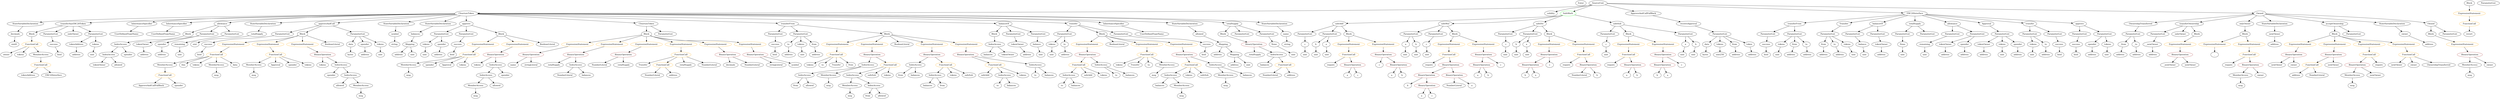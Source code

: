 strict digraph {
	graph [bb="0,0,14760,684"];
	node [label="\N"];
	Enter	[height=0.5,
		pos="9458.6,666",
		width=0.83628];
	ParameterList_Unnamed_22	[color=black,
		height=0.5,
		label=ParameterList,
		pos="10175,450",
		width=1.7095];
	Parameter_data	[color=black,
		height=0.5,
		label=data,
		pos="10095,378",
		width=0.75];
	ParameterList_Unnamed_22 -> Parameter_data	[pos="e,10110,392.88 10156,432.41 10145,422.81 10131,410.63 10119,400.32"];
	Parameter_tokens_3	[color=black,
		height=0.5,
		label=tokens,
		pos="10175,378",
		width=0.97489];
	ParameterList_Unnamed_22 -> Parameter_tokens_3	[pos="e,10175,396.1 10175,431.7 10175,424.41 10175,415.73 10175,407.54"];
	Parameter_from_1	[color=black,
		height=0.5,
		label=from,
		pos="10262,378",
		width=0.7947];
	ParameterList_Unnamed_22 -> Parameter_from_1	[pos="e,10244,392.79 10195,432.76 10207,422.92 10223,410.26 10236,399.7"];
	Parameter_token	[color=black,
		height=0.5,
		label=token,
		pos="10350,378",
		width=0.864];
	ParameterList_Unnamed_22 -> Parameter_token	[pos="e,10324,389.07 10210,434.83 10240,422.74 10284,405.42 10314,393.29"];
	ElementaryTypeName_bool_2	[color=black,
		height=0.5,
		label=bool,
		pos="10449,306",
		width=0.76697];
	ExpressionStatement_Unnamed_26	[color=orange,
		height=0.5,
		label=ExpressionStatement,
		pos="2871.6,378",
		width=2.458];
	FunctionCall_Unnamed_14	[color=orange,
		height=0.5,
		label=FunctionCall,
		pos="2782.6,306",
		width=1.6125];
	ExpressionStatement_Unnamed_26 -> FunctionCall_Unnamed_14	[pos="e,2803,323.07 2850.1,360.05 2838.5,351 2824.2,339.73 2811.7,329.91"];
	ElementaryTypeName_uint_16	[color=black,
		height=0.5,
		label=uint,
		pos="12490,306",
		width=0.75];
	ExpressionStatement_Unnamed_33	[color=orange,
		height=0.5,
		label=ExpressionStatement,
		pos="1411.6,378",
		width=2.458];
	FunctionCall_Unnamed_20	[color=orange,
		height=0.5,
		label=FunctionCall,
		pos="1289.6,306",
		width=1.6125];
	ExpressionStatement_Unnamed_33 -> FunctionCall_Unnamed_20	[pos="e,1316.4,322.35 1383,360.59 1366.1,350.88 1344.5,338.49 1326.3,328.07"];
	IndexAccess_Unnamed_18	[color=black,
		height=0.5,
		label=IndexAccess,
		pos="664.6,306",
		width=1.6402];
	Identifier_tokenOwner_1	[color=black,
		height=0.5,
		label=tokenOwner,
		pos="607.6,234",
		width=1.5571];
	IndexAccess_Unnamed_18 -> Identifier_tokenOwner_1	[pos="e,621.27,251.79 650.8,288.05 644.08,279.8 635.86,269.7 628.39,260.54"];
	Identifier_allowed_3	[color=black,
		height=0.5,
		label=allowed,
		pos="720.6,234",
		width=1.0858];
	IndexAccess_Unnamed_18 -> Identifier_allowed_3	[pos="e,707.55,251.31 678.16,288.05 684.86,279.68 693.08,269.4 700.49,260.13"];
	IndexAccess_Unnamed_10	[color=black,
		height=0.5,
		label=IndexAccess,
		pos="5481.6,162",
		width=1.6402];
	Identifier_balances_8	[color=black,
		height=0.5,
		label=balances,
		pos="5436.6,90",
		width=1.1828];
	IndexAccess_Unnamed_10 -> Identifier_balances_8	[pos="e,5447.4,107.79 5470.7,144.05 5465.6,136.06 5459.3,126.33 5453.6,117.4"];
	Identifier_from_1	[color=black,
		height=0.5,
		label=from,
		pos="5525.6,90",
		width=0.7947];
	IndexAccess_Unnamed_10 -> Identifier_from_1	[pos="e,5515.3,107.31 5492.3,144.05 5497.4,135.94 5503.6,126.04 5509.3,117.01"];
	ElementaryTypeName_address_2	[color=black,
		height=0.5,
		label=address,
		pos="11622,306",
		width=1.0996];
	ExpressionStatement_Unnamed_5	[color=orange,
		height=0.5,
		label=ExpressionStatement,
		pos="8556.6,378",
		width=2.458];
	FunctionCall_Unnamed_2	[color=orange,
		height=0.5,
		label=FunctionCall,
		pos="8556.6,306",
		width=1.6125];
	ExpressionStatement_Unnamed_5 -> FunctionCall_Unnamed_2	[pos="e,8556.6,324.1 8556.6,359.7 8556.6,352.41 8556.6,343.73 8556.6,335.54"];
	FunctionCall_Unnamed_5	[color=orange,
		height=0.5,
		label=FunctionCall,
		pos="14002,306",
		width=1.6125];
	BinaryOperation_Unnamed_18	[color=brown,
		height=0.5,
		label=BinaryOperation,
		pos="13945,234",
		width=1.9867];
	FunctionCall_Unnamed_5 -> BinaryOperation_Unnamed_18	[pos="e,13958,251.79 13988,288.05 13981,279.8 13973,269.7 13965,260.54"];
	Identifier_require_5	[color=black,
		height=0.5,
		label=require,
		pos="14071,234",
		width=1.0026];
	FunctionCall_Unnamed_5 -> Identifier_require_5	[pos="e,14055,250.51 14018,288.41 14027,279.53 14038,268.44 14047,258.67"];
	MemberAccess_Unnamed_11	[color=black,
		height=0.5,
		label=MemberAccess,
		pos="1517.6,234",
		width=1.9174];
	Identifier_msg_11	[color=black,
		height=0.5,
		label=msg,
		pos="1517.6,162",
		width=0.75];
	MemberAccess_Unnamed_11 -> Identifier_msg_11	[pos="e,1517.6,180.1 1517.6,215.7 1517.6,208.41 1517.6,199.73 1517.6,191.54"];
	BinaryOperation_Unnamed_29	[color=brown,
		height=0.5,
		label=BinaryOperation,
		pos="2930.6,306",
		width=1.9867];
	Identifier_tokens_3	[color=black,
		height=0.5,
		label=tokens,
		pos="2770.6,234",
		width=0.97489];
	BinaryOperation_Unnamed_29 -> Identifier_tokens_3	[pos="e,2796.8,246.47 2895.9,289.81 2869.7,278.36 2833.9,262.69 2807.3,251.04"];
	IndexAccess_Unnamed_7	[color=black,
		height=0.5,
		label=IndexAccess,
		pos="2882.6,234",
		width=1.6402];
	BinaryOperation_Unnamed_29 -> IndexAccess_Unnamed_7	[pos="e,2894.1,251.79 2919,288.05 2913.4,279.97 2906.7,270.12 2900.5,261.11"];
	ExpressionStatement_Unnamed_11	[color=orange,
		height=0.5,
		label=ExpressionStatement,
		pos="12930,378",
		width=2.458];
	BinaryOperation_Unnamed_17	[color=brown,
		height=0.5,
		label=BinaryOperation,
		pos="12930,306",
		width=1.9867];
	ExpressionStatement_Unnamed_11 -> BinaryOperation_Unnamed_17	[pos="e,12930,324.1 12930,359.7 12930,352.41 12930,343.73 12930,335.54"];
	Identifier_allowed_4	[color=black,
		height=0.5,
		label=allowed,
		pos="2043.6,90",
		width=1.0858];
	IndexAccess_Unnamed_6	[color=black,
		height=0.5,
		label=IndexAccess,
		pos="6307.6,162",
		width=1.6402];
	Identifier_to_1	[color=black,
		height=0.5,
		label=to,
		pos="6263.6,90",
		width=0.75];
	IndexAccess_Unnamed_6 -> Identifier_to_1	[pos="e,6273.5,106.83 6296.9,144.05 6291.7,135.73 6285.3,125.54 6279.5,116.32"];
	Identifier_balances_6	[color=black,
		height=0.5,
		label=balances,
		pos="6351.6,90",
		width=1.1828];
	IndexAccess_Unnamed_6 -> Identifier_balances_6	[pos="e,6341,107.79 6318.3,144.05 6323.3,136.06 6329.4,126.33 6335,117.4"];
	NumberLiteral_Unnamed	[color=black,
		height=0.5,
		label=NumberLiteral,
		pos="8582.6,90",
		width=1.765];
	ElementaryTypeName_address_6	[color=black,
		height=0.5,
		label=address,
		pos="10704,306",
		width=1.0996];
	ElementaryTypeName_uint_30	[color=black,
		height=0.5,
		label=uint,
		pos="560.6,306",
		width=0.75];
	ElementaryTypeName_uint_15	[color=black,
		height=0.5,
		label=uint,
		pos="12026,306",
		width=0.75];
	ContractDefinition_CleariumToken	[color=black,
		height=0.5,
		label=CleariumToken,
		pos="2764.6,594",
		width=1.8759];
	StateVariableDeclaration_Unnamed_4	[color=black,
		height=0.5,
		label=StateVariableDeclaration,
		pos="164.6,522",
		width=2.8184];
	ContractDefinition_CleariumToken -> StateVariableDeclaration_Unnamed_4	[pos="e,247.31,532.74 2697,592.26 2354.7,588.38 810.49,569.54 331.6,540 307.87,538.54 282.3,536.28 258.48,533.88"];
	FunctionDefinition_transferAnyERC20Token	[color=black,
		height=0.5,
		label=transferAnyERC20Token,
		pos="445.6,522",
		width=2.9293];
	ContractDefinition_CleariumToken -> FunctionDefinition_transferAnyERC20Token	[pos="e,542.2,529.54 2697,592.06 2440.6,588.3 1503.2,572.98 731.6,540 672.68,537.48 606.99,533.65 553.43,530.26"];
	InheritanceSpecifier_Unnamed	[color=black,
		height=0.5,
		label=InheritanceSpecifier,
		pos="824.6,522",
		width=2.3333];
	ContractDefinition_CleariumToken -> InheritanceSpecifier_Unnamed	[pos="e,887.23,534.33 2697.2,592.21 2409.8,588.68 1284.4,572.99 931.6,540 920.9,539 909.64,537.6 898.61,536.03"];
	InheritanceSpecifier_Unnamed_2	[color=black,
		height=0.5,
		label=InheritanceSpecifier,
		pos="1024.6,522",
		width=2.3333];
	ContractDefinition_CleariumToken -> InheritanceSpecifier_Unnamed_2	[pos="e,1100.4,529.98 2697.4,591.78 2483.6,587.66 1799.8,572.65 1234.6,540 1194.1,537.66 1149.2,534.15 1111.3,530.93"];
	FunctionDefinition_allowance_1	[color=black,
		height=0.5,
		label=allowance,
		pos="1290.6,522",
		width=1.3076];
	ContractDefinition_CleariumToken -> FunctionDefinition_allowance_1	[pos="e,1335.1,528.37 2697.4,591.77 2504,587.92 1929.9,574.22 1454.6,540 1418.5,537.4 1378,533.22 1346.3,529.66"];
	StateVariableDeclaration_Unnamed_5	[color=black,
		height=0.5,
		label=StateVariableDeclaration,
		pos="1564.6,522",
		width=2.8184];
	ContractDefinition_CleariumToken -> StateVariableDeclaration_Unnamed_5	[pos="e,1659.6,528.54 2699.2,589.19 2502.3,577.7 1913.5,543.35 1670.9,529.2"];
	FunctionDefinition_approveAndCall	[color=black,
		height=0.5,
		label=approveAndCall,
		pos="1941.6,522",
		width=1.9867];
	ContractDefinition_CleariumToken -> FunctionDefinition_approveAndCall	[pos="e,2008.7,528.71 2701,587.59 2552.4,574.95 2182.3,543.47 2020,529.67"];
	StateVariableDeclaration_Unnamed_2	[color=black,
		height=0.5,
		label=StateVariableDeclaration,
		pos="2358.6,522",
		width=2.8184];
	ContractDefinition_CleariumToken -> StateVariableDeclaration_Unnamed_2	[pos="e,2429.5,535.23 2709,583.41 2639.6,571.45 2520.4,550.9 2440.5,537.13"];
	StateVariableDeclaration_Unnamed_6	[color=black,
		height=0.5,
		label=StateVariableDeclaration,
		pos="2600.6,522",
		width=2.8184];
	ContractDefinition_CleariumToken -> StateVariableDeclaration_Unnamed_6	[pos="e,2638.5,539.17 2729.8,578.15 2706.3,568.1 2674.8,554.68 2648.9,543.6"];
	FunctionDefinition_approve_1	[color=black,
		height=0.5,
		label=approve,
		pos="2764.6,522",
		width=1.1412];
	ContractDefinition_CleariumToken -> FunctionDefinition_approve_1	[pos="e,2764.6,540.1 2764.6,575.7 2764.6,568.41 2764.6,559.73 2764.6,551.54"];
	FunctionDefinition_CleariumToken	[color=black,
		height=0.5,
		label=CleariumToken,
		pos="3798.6,522",
		width=1.8759];
	ContractDefinition_CleariumToken -> FunctionDefinition_CleariumToken	[pos="e,3733.6,527.4 2829.3,588.62 3011.2,576.3 3527,541.39 3722.3,528.16"];
	FunctionDefinition_transferFrom_1	[color=black,
		height=0.5,
		label=transferFrom,
		pos="4612.6,522",
		width=1.6402];
	ContractDefinition_CleariumToken -> FunctionDefinition_transferFrom_1	[pos="e,4554.3,525.21 2831.2,590.48 3118.4,579.6 4249.9,536.74 4543,525.64"];
	FunctionDefinition_balanceOf_1	[color=black,
		height=0.5,
		label=balanceOf,
		pos="5871.6,522",
		width=1.3491];
	ContractDefinition_CleariumToken -> FunctionDefinition_balanceOf_1	[pos="e,5823.1,524.09 2831.7,591.49 3243.2,582.22 5421.9,533.13 5811.8,524.35"];
	FunctionDefinition_transfer_1	[color=black,
		height=0.5,
		label=transfer,
		pos="6306.6,522",
		width=1.0719];
	ContractDefinition_CleariumToken -> FunctionDefinition_transfer_1	[pos="e,6268.1,525.1 2832.3,592.58 3167.8,590.33 4686.5,578.43 5929.6,540 6046.8,536.38 6184.5,529.51 6256.7,525.7"];
	InheritanceSpecifier_Unnamed_1	[color=black,
		height=0.5,
		label=InheritanceSpecifier,
		pos="6575.6,522",
		width=2.3333];
	ContractDefinition_CleariumToken -> InheritanceSpecifier_Unnamed_1	[pos="e,6499.5,530.03 2832.2,592.58 3263.1,589.78 5631.1,573.13 6354.6,540 6398.7,537.98 6447.6,534.36 6488.3,530.97"];
	StateVariableDeclaration_Unnamed_7	[color=black,
		height=0.5,
		label=StateVariableDeclaration,
		pos="6988.6,522",
		width=2.8184];
	ContractDefinition_CleariumToken -> StateVariableDeclaration_Unnamed_7	[pos="e,6894.5,528.98 2832.4,593.08 3212.2,593.32 5115.1,591.79 6668.6,540 6740.2,537.61 6820.7,533.33 6883.1,529.66"];
	FunctionDefinition_totalSupply_1	[color=black,
		height=0.5,
		label=totalSupply,
		pos="7241.6,522",
		width=1.4739];
	ContractDefinition_CleariumToken -> FunctionDefinition_totalSupply_1	[pos="e,7193.4,530.02 2832.5,593.16 3314.1,594.14 6218.2,597.55 7098.6,540 7126.1,538.2 7156.4,534.81 7182,531.52"];
	StateVariableDeclaration_Unnamed_3	[color=black,
		height=0.5,
		label=StateVariableDeclaration,
		pos="7489.6,522",
		width=2.8184];
	ContractDefinition_CleariumToken -> StateVariableDeclaration_Unnamed_3	[pos="e,7405,532.16 2832.2,592.95 3325.4,592.47 6378.6,587.6 7303.6,540 7332.9,538.49 7364.7,535.93 7393.6,533.24"];
	Identifier_b_6	[color=black,
		height=0.5,
		label=b,
		pos="9012.6,162",
		width=0.75];
	BinaryOperation_Unnamed_30	[color=brown,
		height=0.5,
		label=BinaryOperation,
		pos="5449.6,306",
		width=1.9867];
	IndexAccess_Unnamed_9	[color=black,
		height=0.5,
		label=IndexAccess,
		pos="5366.6,234",
		width=1.6402];
	BinaryOperation_Unnamed_30 -> IndexAccess_Unnamed_9	[pos="e,5386.1,251.47 5429.9,288.41 5419.4,279.52 5406.2,268.41 5394.6,258.63"];
	FunctionCall_Unnamed_15	[color=orange,
		height=0.5,
		label=FunctionCall,
		pos="5545.6,234",
		width=1.6125];
	BinaryOperation_Unnamed_30 -> FunctionCall_Unnamed_15	[pos="e,5523.8,250.91 5471.9,288.76 5484.6,279.51 5500.7,267.77 5514.6,257.63"];
	FunctionCall_Unnamed_17	[color=orange,
		height=0.5,
		label=FunctionCall,
		pos="5848.6,234",
		width=1.6125];
	Identifier_safeAdd_1	[color=black,
		height=0.5,
		label=safeAdd,
		pos="5788.6,162",
		width=1.1689];
	FunctionCall_Unnamed_17 -> Identifier_safeAdd_1	[pos="e,5802.3,178.99 5834.4,216.41 5827,207.83 5817.9,197.19 5809.7,187.67"];
	IndexAccess_Unnamed_16	[color=black,
		height=0.5,
		label=IndexAccess,
		pos="5907.6,162",
		width=1.6402];
	FunctionCall_Unnamed_17 -> IndexAccess_Unnamed_16	[pos="e,5893.3,179.96 5862.6,216.41 5869.6,208.08 5878.3,197.8 5886.1,188.49"];
	Identifier_tokens_7	[color=black,
		height=0.5,
		label=tokens,
		pos="6019.6,162",
		width=0.97489];
	FunctionCall_Unnamed_17 -> Identifier_tokens_7	[pos="e,5992.8,173.99 5882.8,219 5911.6,207.21 5952.8,190.36 5982.4,178.22"];
	PragmaDirective_solidity	[color=black,
		height=0.5,
		label=solidity,
		pos="9157.6,594",
		width=1.0442];
	ParameterList_Unnamed_13	[color=black,
		height=0.5,
		label=ParameterList,
		pos="11563,450",
		width=1.7095];
	Parameter_remaining	[color=black,
		height=0.5,
		label=remaining,
		pos="11388,378",
		width=1.2798];
	ParameterList_Unnamed_13 -> Parameter_remaining	[pos="e,11419,391.5 11527,434.83 11499,423.52 11459,407.64 11429,395.7"];
	BinaryOperation_Unnamed_10	[color=brown,
		height=0.5,
		label=BinaryOperation,
		pos="8423.6,162",
		width=1.9867];
	Identifier_b_4	[color=black,
		height=0.5,
		label=b,
		pos="8308.6,90",
		width=0.75];
	BinaryOperation_Unnamed_10 -> Identifier_b_4	[pos="e,8328,102.84 8397.2,144.94 8379.5,134.16 8356.2,119.95 8337.9,108.82"];
	BinaryOperation_Unnamed_11	[color=brown,
		height=0.5,
		label=BinaryOperation,
		pos="8425.6,90",
		width=1.9867];
	BinaryOperation_Unnamed_10 -> BinaryOperation_Unnamed_11	[pos="e,8425.1,108.1 8424.1,143.7 8424.3,136.41 8424.5,127.73 8424.8,119.54"];
	ElementaryTypeName_address_30	[color=black,
		height=0.5,
		label=address,
		pos="984.6,306",
		width=1.0996];
	FunctionCall_Unnamed_7	[color=orange,
		height=0.5,
		label=FunctionCall,
		pos="13678,234",
		width=1.6125];
	ElementaryTypeName_address_18	[color=black,
		height=0.5,
		label=address,
		pos="13586,162",
		width=1.0996];
	FunctionCall_Unnamed_7 -> ElementaryTypeName_address_18	[pos="e,13605,177.86 13657,217.12 13644,207.55 13628,195.23 13614,184.76"];
	NumberLiteral_Unnamed_2	[color=black,
		height=0.5,
		label=NumberLiteral,
		pos="13707,162",
		width=1.765];
	FunctionCall_Unnamed_7 -> NumberLiteral_Unnamed_2	[pos="e,13700,180.1 13685,215.7 13688,208.15 13692,199.12 13695,190.68"];
	ParameterList_Unnamed_20	[color=black,
		height=0.5,
		label=ParameterList,
		pos="10858,450",
		width=1.7095];
	VariableDeclaration_from	[color=black,
		height=0.5,
		label=from,
		pos="10801,378",
		width=0.7947];
	ParameterList_Unnamed_20 -> VariableDeclaration_from	[pos="e,10813,394.36 10844,432.05 10837,423.35 10828,412.59 10820,403.03"];
	VariableDeclaration_to	[color=black,
		height=0.5,
		label=to,
		pos="10875,378",
		width=0.75];
	ParameterList_Unnamed_20 -> VariableDeclaration_to	[pos="e,10870,396.1 10862,431.7 10864,424.32 10866,415.52 10868,407.25"];
	VariableDeclaration_tokens	[color=black,
		height=0.5,
		label=tokens,
		pos="10955,378",
		width=0.97489];
	ParameterList_Unnamed_20 -> VariableDeclaration_tokens	[pos="e,10935,393.25 10880,432.76 10894,422.96 10911,410.36 10926,399.83"];
	Identifier_msg_5	[color=black,
		height=0.5,
		label=msg,
		pos="6778.6,162",
		width=0.75];
	ElementaryTypeName_uint_12	[color=black,
		height=0.5,
		label=uint,
		pos="11281,306",
		width=0.75];
	ElementaryTypeName_address_31	[color=black,
		height=0.5,
		label=address,
		pos="2168.6,306",
		width=1.0996];
	MemberAccess_Unnamed_12	[color=black,
		height=0.5,
		label=MemberAccess,
		pos="973.6,234",
		width=1.9174];
	FunctionCall_Unnamed_21	[color=orange,
		height=0.5,
		label=FunctionCall,
		pos="973.6,162",
		width=1.6125];
	MemberAccess_Unnamed_12 -> FunctionCall_Unnamed_21	[pos="e,973.6,180.1 973.6,215.7 973.6,208.41 973.6,199.73 973.6,191.54"];
	ParameterList_Unnamed_4	[color=black,
		height=0.5,
		label=ParameterList,
		pos="8327.6,450",
		width=1.7095];
	Parameter_a_2	[color=black,
		height=0.5,
		label=a,
		pos="8279.6,378",
		width=0.75];
	ParameterList_Unnamed_4 -> Parameter_a_2	[pos="e,8290.5,394.83 8316,432.05 8310.3,423.73 8303.3,413.54 8297,404.32"];
	Parameter_b_2	[color=black,
		height=0.5,
		label=b,
		pos="8351.6,378",
		width=0.75];
	ParameterList_Unnamed_4 -> Parameter_b_2	[pos="e,8345.9,395.62 8333.5,431.7 8336.2,424.04 8339.3,414.85 8342.2,406.3"];
	BinaryOperation_Unnamed_6	[color=brown,
		height=0.5,
		label=BinaryOperation,
		pos="8751.6,306",
		width=1.9867];
	BinaryOperation_Unnamed_7	[color=brown,
		height=0.5,
		label=BinaryOperation,
		pos="8743.6,234",
		width=1.9867];
	BinaryOperation_Unnamed_6 -> BinaryOperation_Unnamed_7	[pos="e,8745.6,252.1 8749.6,287.7 8748.8,280.41 8747.8,271.73 8746.9,263.54"];
	Identifier_c_3	[color=black,
		height=0.5,
		label=c,
		pos="8860.6,234",
		width=0.75];
	BinaryOperation_Unnamed_6 -> Identifier_c_3	[pos="e,8841.6,247.21 8776.9,288.76 8793.4,278.16 8815,264.3 8832.1,253.31"];
	ParameterList_Unnamed_37	[color=black,
		height=0.5,
		label=ParameterList,
		pos="4536.6,450",
		width=1.7095];
	Parameter_success_5	[color=black,
		height=0.5,
		label=success,
		pos="4530.6,378",
		width=1.1135];
	ParameterList_Unnamed_37 -> Parameter_success_5	[pos="e,4532.1,396.1 4535.1,431.7 4534.5,424.41 4533.7,415.73 4533,407.54"];
	Block_Unnamed_10	[color=black,
		height=0.5,
		label=Block,
		pos="5815.6,450",
		width=0.90558];
	IndexAccess_Unnamed_2	[color=black,
		height=0.5,
		label=IndexAccess,
		pos="5815.6,378",
		width=1.6402];
	Block_Unnamed_10 -> IndexAccess_Unnamed_2	[pos="e,5815.6,396.1 5815.6,431.7 5815.6,424.41 5815.6,415.73 5815.6,407.54"];
	VariableDeclaration_decimals	[color=black,
		height=0.5,
		label=decimals,
		pos="103.6,450",
		width=1.1967];
	StateVariableDeclaration_Unnamed_4 -> VariableDeclaration_decimals	[pos="e,117.81,467.31 149.83,504.05 142.46,495.59 133.39,485.19 125.25,475.84"];
	Identifier_Transfer	[color=black,
		height=0.5,
		label=Transfer,
		pos="3755.6,234",
		width=1.1689];
	ParameterList_Unnamed_21	[color=black,
		height=0.5,
		label=ParameterList,
		pos="11845,450",
		width=1.7095];
	VariableDeclaration_tokenOwner	[color=black,
		height=0.5,
		label=tokenOwner,
		pos="11736,378",
		width=1.5571];
	ParameterList_Unnamed_21 -> VariableDeclaration_tokenOwner	[pos="e,11760,394.58 11820,433.12 11805,423.47 11785,411.04 11769,400.52"];
	VariableDeclaration_tokens_1	[color=black,
		height=0.5,
		label=tokens,
		pos="11845,378",
		width=0.97489];
	ParameterList_Unnamed_21 -> VariableDeclaration_tokens_1	[pos="e,11845,396.1 11845,431.7 11845,424.41 11845,415.73 11845,407.54"];
	VariableDeclaration_spender	[color=black,
		height=0.5,
		label=spender,
		pos="11938,378",
		width=1.1135];
	ParameterList_Unnamed_21 -> VariableDeclaration_spender	[pos="e,11918,393.95 11866,432.76 11879,423.25 11895,411.1 11909,400.77"];
	UserDefinedTypeName_Unnamed_2	[color=black,
		height=0.5,
		label=UserDefinedTypeName,
		pos="968.6,450",
		width=2.7214];
	Identifier_spender_3	[color=black,
		height=0.5,
		label=spender,
		pos="1989.6,162",
		width=1.1135];
	Parameter_tokenOwner_2	[color=black,
		height=0.5,
		label=tokenOwner,
		pos="5952.6,378",
		width=1.5571];
	ElementaryTypeName_address_24	[color=black,
		height=0.5,
		label=address,
		pos="6002.6,306",
		width=1.0996];
	Parameter_tokenOwner_2 -> ElementaryTypeName_address_24	[pos="e,5991,323.31 5964.7,360.05 5970.6,351.77 5977.9,341.62 5984.4,332.42"];
	Parameter_success_1	[color=black,
		height=0.5,
		label=success,
		pos="12303,378",
		width=1.1135];
	ElementaryTypeName_bool_1	[color=black,
		height=0.5,
		label=bool,
		pos="12303,306",
		width=0.76697];
	Parameter_success_1 -> ElementaryTypeName_bool_1	[pos="e,12303,324.1 12303,359.7 12303,352.41 12303,343.73 12303,335.54"];
	Parameter_data_1	[color=black,
		height=0.5,
		label=data,
		pos="2081.6,378",
		width=0.75];
	ElementaryTypeName_bytes_1	[color=black,
		height=0.5,
		label=bytes,
		pos="2080.6,306",
		width=0.85014];
	Parameter_data_1 -> ElementaryTypeName_bytes_1	[pos="e,2080.8,324.1 2081.4,359.7 2081.2,352.41 2081.1,343.73 2081,335.54"];
	Parameter_tokenOwner_1	[color=black,
		height=0.5,
		label=tokenOwner,
		pos="11508,378",
		width=1.5571];
	ElementaryTypeName_address_1	[color=black,
		height=0.5,
		label=address,
		pos="11508,306",
		width=1.0996];
	Parameter_tokenOwner_1 -> ElementaryTypeName_address_1	[pos="e,11508,324.1 11508,359.7 11508,352.41 11508,343.73 11508,335.54"];
	Identifier_name	[color=black,
		height=0.5,
		label=name,
		pos="2989.6,234",
		width=0.83628];
	ParameterList_Unnamed_5	[color=black,
		height=0.5,
		label=ParameterList,
		pos="8468.6,450",
		width=1.7095];
	Parameter_c_2	[color=black,
		height=0.5,
		label=c,
		pos="8423.6,378",
		width=0.75];
	ParameterList_Unnamed_5 -> Parameter_c_2	[pos="e,8433.8,394.83 8457.7,432.05 8452.4,423.73 8445.8,413.54 8439.9,404.32"];
	Identifier_from_2	[color=black,
		height=0.5,
		label=from,
		pos="4631.6,90",
		width=0.7947];
	Identifier_a	[color=black,
		height=0.5,
		label=a,
		pos="8197.6,162",
		width=0.75];
	IndexAccess_Unnamed_12	[color=black,
		height=0.5,
		label=IndexAccess,
		pos="4686.6,162",
		width=1.6402];
	IndexAccess_Unnamed_12 -> Identifier_from_2	[pos="e,4643.7,106.36 4673.3,144.05 4666.5,135.44 4658.2,124.81 4650.7,115.33"];
	Identifier_allowed_1	[color=black,
		height=0.5,
		label=allowed,
		pos="4717.6,90",
		width=1.0858];
	IndexAccess_Unnamed_12 -> Identifier_allowed_1	[pos="e,4710,108.1 4694.3,143.7 4697.6,136.07 4701.7,126.92 4705.5,118.4"];
	Parameter_tokenOwner	[color=black,
		height=0.5,
		label=tokenOwner,
		pos="11160,378",
		width=1.5571];
	ElementaryTypeName_address	[color=black,
		height=0.5,
		label=address,
		pos="11160,306",
		width=1.0996];
	Parameter_tokenOwner -> ElementaryTypeName_address	[pos="e,11160,324.1 11160,359.7 11160,352.41 11160,343.73 11160,335.54"];
	Identifier_a_4	[color=black,
		height=0.5,
		label=a,
		pos="8723.6,162",
		width=0.75];
	BinaryOperation_Unnamed_20	[color=brown,
		height=0.5,
		label=BinaryOperation,
		pos="13805,306",
		width=1.9867];
	BinaryOperation_Unnamed_20 -> FunctionCall_Unnamed_7	[pos="e,13705,250.1 13776,289.12 13758,279.2 13734,266.33 13715,255.63"];
	Identifier_newOwner_4	[color=black,
		height=0.5,
		label=newOwner,
		pos="13805,234",
		width=1.4046];
	BinaryOperation_Unnamed_20 -> Identifier_newOwner_4	[pos="e,13805,252.1 13805,287.7 13805,280.41 13805,271.73 13805,263.54"];
	Identifier_tokens_5	[color=black,
		height=0.5,
		label=tokens,
		pos="5593.6,162",
		width=0.97489];
	ExpressionStatement_Unnamed_23	[color=orange,
		height=0.5,
		label=ExpressionStatement,
		pos="6373.6,378",
		width=2.458];
	BinaryOperation_Unnamed_28	[color=brown,
		height=0.5,
		label=BinaryOperation,
		pos="6373.6,306",
		width=1.9867];
	ExpressionStatement_Unnamed_23 -> BinaryOperation_Unnamed_28	[pos="e,6373.6,324.1 6373.6,359.7 6373.6,352.41 6373.6,343.73 6373.6,335.54"];
	FunctionCall_Unnamed_6	[color=orange,
		height=0.5,
		label=FunctionCall,
		pos="14238,306",
		width=1.6125];
	Identifier_newOwner_2	[color=black,
		height=0.5,
		label=newOwner,
		pos="14176,234",
		width=1.4046];
	FunctionCall_Unnamed_6 -> Identifier_newOwner_2	[pos="e,14190,251.47 14223,288.41 14215,279.95 14206,269.49 14198,260.08"];
	Identifier_owner_2	[color=black,
		height=0.5,
		label=owner,
		pos="14278,234",
		width=0.93331];
	FunctionCall_Unnamed_6 -> Identifier_owner_2	[pos="e,14268,251.31 14247,288.05 14252,280.03 14257,270.26 14263,261.3"];
	Identifier_OwnershipTransferred	[color=black,
		height=0.5,
		label=OwnershipTransferred,
		pos="14424,234",
		width=2.6243];
	FunctionCall_Unnamed_6 -> Identifier_OwnershipTransferred	[pos="e,14382,250.53 14273,291.5 14301,281.02 14340,266.33 14372,254.56"];
	ExpressionStatement_Unnamed_10	[color=orange,
		height=0.5,
		label=ExpressionStatement,
		pos="13125,378",
		width=2.458];
	Identifier__	[color=black,
		height=0.5,
		label=_,
		pos="13125,306",
		width=0.75];
	ExpressionStatement_Unnamed_10 -> Identifier__	[pos="e,13125,324.1 13125,359.7 13125,352.41 13125,343.73 13125,335.54"];
	VariableDeclaration_symbol	[color=black,
		height=0.5,
		label=symbol,
		pos="2348.6,450",
		width=1.0581];
	ElementaryTypeName_string	[color=black,
		height=0.5,
		label=string,
		pos="2343.6,378",
		width=0.864];
	VariableDeclaration_symbol -> ElementaryTypeName_string	[pos="e,2344.8,396.1 2347.4,431.7 2346.8,424.41 2346.2,415.73 2345.6,407.54"];
	Identifier_require_1	[color=black,
		height=0.5,
		label=require,
		pos="9519.6,234",
		width=1.0026];
	Identifier_a_6	[color=black,
		height=0.5,
		label=a,
		pos="8389.6,18",
		width=0.75];
	VariableDeclaration__from	[color=black,
		height=0.5,
		label=_from,
		pos="12582,378",
		width=0.93331];
	ElementaryTypeName_address_15	[color=black,
		height=0.5,
		label=address,
		pos="12575,306",
		width=1.0996];
	VariableDeclaration__from -> ElementaryTypeName_address_15	[pos="e,12576,324.1 12580,359.7 12579,352.41 12578,343.73 12577,335.54"];
	ParameterList_Unnamed_34	[color=black,
		height=0.5,
		label=ParameterList,
		pos="2623.6,450",
		width=1.7095];
	Parameter_tokens_5	[color=black,
		height=0.5,
		label=tokens,
		pos="2533.6,378",
		width=0.97489];
	ParameterList_Unnamed_34 -> Parameter_tokens_5	[pos="e,2552.2,393.48 2602.7,432.76 2590.3,423.12 2574.4,410.77 2561,400.34"];
	Parameter_spender_2	[color=black,
		height=0.5,
		label=spender,
		pos="2626.6,378",
		width=1.1135];
	ParameterList_Unnamed_34 -> Parameter_spender_2	[pos="e,2625.9,396.1 2624.3,431.7 2624.7,424.41 2625,415.73 2625.4,407.54"];
	Identifier_ApproveAndCallFallBack	[color=black,
		height=0.5,
		label=ApproveAndCallFallBack,
		pos="890.6,90",
		width=2.957];
	Block_Unnamed_7	[color=black,
		height=0.5,
		label=Block,
		pos="13807,450",
		width=0.90558];
	ExpressionStatement_Unnamed_14	[color=orange,
		height=0.5,
		label=ExpressionStatement,
		pos="13612,378",
		width=2.458];
	Block_Unnamed_7 -> ExpressionStatement_Unnamed_14	[pos="e,13654,394.24 13780,439.41 13750,428.81 13702,411.47 13665,398.08"];
	ExpressionStatement_Unnamed_15	[color=orange,
		height=0.5,
		label=ExpressionStatement,
		pos="13807,378",
		width=2.458];
	Block_Unnamed_7 -> ExpressionStatement_Unnamed_15	[pos="e,13807,396.1 13807,431.7 13807,424.41 13807,415.73 13807,407.54"];
	ExpressionStatement_Unnamed_12	[color=orange,
		height=0.5,
		label=ExpressionStatement,
		pos="14002,378",
		width=2.458];
	Block_Unnamed_7 -> ExpressionStatement_Unnamed_12	[pos="e,13956,393.81 13832,438.32 13837,436.17 13842,433.97 13848,432 13880,419.83 13916,407.27 13945,397.44"];
	ExpressionStatement_Unnamed_13	[color=orange,
		height=0.5,
		label=ExpressionStatement,
		pos="14197,378",
		width=2.458];
	Block_Unnamed_7 -> ExpressionStatement_Unnamed_13	[pos="e,14132,390.56 13831,437.73 13836,435.57 13842,433.51 13848,432 13956,402.18 13987,413.63 14099,396 14106,394.88 14113,393.67 14120,\
392.44"];
	Identifier_msg_4	[color=black,
		height=0.5,
		label=msg,
		pos="6947.6,18",
		width=0.75];
	ParameterList_Unnamed_41	[color=black,
		height=0.5,
		label=ParameterList,
		pos="1668.6,450",
		width=1.7095];
	Parameter_success_6	[color=black,
		height=0.5,
		label=success,
		pos="1264.6,378",
		width=1.1135];
	ParameterList_Unnamed_41 -> Parameter_success_6	[pos="e,1294.7,390.31 1620.6,438.43 1609.5,436.16 1597.6,433.87 1586.6,432 1466.4,411.61 1433.3,423.76 1314.6,396 1311.6,395.31 1308.6,\
394.51 1305.6,393.65"];
	FunctionDefinition_transferFrom	[color=black,
		height=0.5,
		label=transferFrom,
		pos="10624,522",
		width=1.6402];
	ParameterList_Unnamed_19	[color=black,
		height=0.5,
		label=ParameterList,
		pos="10466,450",
		width=1.7095];
	FunctionDefinition_transferFrom -> ParameterList_Unnamed_19	[pos="e,10498,465.56 10591,506.67 10567,496.12 10535,481.67 10509,470.14"];
	ParameterList_Unnamed_18	[color=black,
		height=0.5,
		label=ParameterList,
		pos="10624,450",
		width=1.7095];
	FunctionDefinition_transferFrom -> ParameterList_Unnamed_18	[pos="e,10624,468.1 10624,503.7 10624,496.41 10624,487.73 10624,479.54"];
	MemberAccess_Unnamed_2	[color=black,
		height=0.5,
		label=MemberAccess,
		pos="13916,162",
		width=1.9174];
	BinaryOperation_Unnamed_18 -> MemberAccess_Unnamed_2	[pos="e,13923,180.1 13937,215.7 13934,208.15 13931,199.12 13927,190.68"];
	Identifier_newOwner_1	[color=black,
		height=0.5,
		label=newOwner,
		pos="14054,162",
		width=1.4046];
	BinaryOperation_Unnamed_18 -> Identifier_newOwner_1	[pos="e,14030,178.19 13970,216.76 13985,207.13 14004,194.81 14020,184.39"];
	ElementaryTypeName_address_26	[color=black,
		height=0.5,
		label=address,
		pos="2593.6,306",
		width=1.0996];
	ElementaryTypeName_uint_29	[color=black,
		height=0.5,
		label=uint,
		pos="2259.6,306",
		width=0.75];
	Block_Unnamed_17	[color=black,
		height=0.5,
		label=Block,
		pos="202.6,450",
		width=0.90558];
	FunctionDefinition_transferAnyERC20Token -> Block_Unnamed_17	[pos="e,227.55,461.98 383.52,507.03 343.23,497.4 289.81,483.56 243.6,468 241.79,467.39 239.95,466.74 238.1,466.06"];
	ParameterList_Unnamed_44	[color=black,
		height=0.5,
		label=ParameterList,
		pos="314.6,450",
		width=1.7095];
	FunctionDefinition_transferAnyERC20Token -> ParameterList_Unnamed_44	[pos="e,343.18,466.27 414.55,504.41 396.21,494.61 372.83,482.12 353.29,471.68"];
	ModifierInvocation_onlyOwner_1	[color=black,
		height=0.5,
		label=onlyOwner,
		pos="445.6,450",
		width=1.4323];
	FunctionDefinition_transferAnyERC20Token -> ModifierInvocation_onlyOwner_1	[pos="e,445.6,468.1 445.6,503.7 445.6,496.41 445.6,487.73 445.6,479.54"];
	ParameterList_Unnamed_43	[color=black,
		height=0.5,
		label=ParameterList,
		pos="576.6,450",
		width=1.7095];
	FunctionDefinition_transferAnyERC20Token -> ParameterList_Unnamed_43	[pos="e,548.01,466.27 476.64,504.41 494.99,494.61 518.37,482.12 537.91,471.68"];
	Identifier_balances_4	[color=black,
		height=0.5,
		label=balances,
		pos="6817.6,90",
		width=1.1828];
	FunctionCall_Unnamed_23	[color=orange,
		height=0.5,
		label=FunctionCall,
		pos="202.6,378",
		width=1.6125];
	Block_Unnamed_17 -> FunctionCall_Unnamed_23	[pos="e,202.6,396.1 202.6,431.7 202.6,424.41 202.6,415.73 202.6,407.54"];
	BinaryOperation_Unnamed_14	[color=brown,
		height=0.5,
		label=BinaryOperation,
		pos="9048.6,234",
		width=1.9867];
	BinaryOperation_Unnamed_14 -> Identifier_b_6	[pos="e,9020.9,179.14 9039.7,215.7 9035.6,207.75 9030.7,198.16 9026.1,189.34"];
	Identifier_a_7	[color=black,
		height=0.5,
		label=a,
		pos="9084.6,162",
		width=0.75];
	BinaryOperation_Unnamed_14 -> Identifier_a_7	[pos="e,9076.3,179.14 9057.5,215.7 9061.6,207.75 9066.5,198.16 9071.1,189.34"];
	FunctionCall_Unnamed_11	[color=orange,
		height=0.5,
		label=FunctionCall,
		pos="6995.6,234",
		width=1.6125];
	IndexAccess_Unnamed_4	[color=black,
		height=0.5,
		label=IndexAccess,
		pos="6882.6,162",
		width=1.6402];
	FunctionCall_Unnamed_11 -> IndexAccess_Unnamed_4	[pos="e,6907.6,178.49 6970.5,217.46 6954.9,207.77 6934.5,195.15 6917.3,184.5"];
	Identifier_tokens	[color=black,
		height=0.5,
		label=tokens,
		pos="6994.6,162",
		width=0.97489];
	FunctionCall_Unnamed_11 -> Identifier_tokens	[pos="e,6994.8,180.1 6995.4,215.7 6995.2,208.41 6995.1,199.73 6995,191.54"];
	Identifier_safeSub	[color=black,
		height=0.5,
		label=safeSub,
		pos="7088.6,162",
		width=1.1274];
	FunctionCall_Unnamed_11 -> Identifier_safeSub	[pos="e,7068.5,178.1 7016.7,217.12 7029.3,207.61 7045.6,195.39 7059.4,184.97"];
	Identifier__newOwner	[color=black,
		height=0.5,
		label=_newOwner,
		pos="12868,234",
		width=1.5432];
	NumberLiteral_Unnamed_4	[color=black,
		height=0.5,
		label=NumberLiteral,
		pos="3497.6,234",
		width=1.765];
	BinaryOperation_Unnamed_19	[color=brown,
		height=0.5,
		label=BinaryOperation,
		pos="13568,306",
		width=1.9867];
	Identifier_newOwner_3	[color=black,
		height=0.5,
		label=newOwner,
		pos="13466,234",
		width=1.4046];
	BinaryOperation_Unnamed_19 -> Identifier_newOwner_3	[pos="e,13488,250.35 13544,288.59 13530,279.11 13512,267.06 13497,256.8"];
	Identifier_owner_3	[color=black,
		height=0.5,
		label=owner,
		pos="13568,234",
		width=0.93331];
	BinaryOperation_Unnamed_19 -> Identifier_owner_3	[pos="e,13568,252.1 13568,287.7 13568,280.41 13568,271.73 13568,263.54"];
	Parameter_balance_1	[color=black,
		height=0.5,
		label=balance,
		pos="6068.6,378",
		width=1.0719];
	ElementaryTypeName_uint_24	[color=black,
		height=0.5,
		label=uint,
		pos="6087.6,306",
		width=0.75];
	Parameter_balance_1 -> ElementaryTypeName_uint_24	[pos="e,6083,324.1 6073.3,359.7 6075.3,352.24 6077.7,343.32 6080,334.97"];
	FunctionCall_Unnamed_18	[color=orange,
		height=0.5,
		label=FunctionCall,
		pos="4901.6,306",
		width=1.6125];
	Identifier_tokens_8	[color=black,
		height=0.5,
		label=tokens,
		pos="4734.6,234",
		width=0.97489];
	FunctionCall_Unnamed_18 -> Identifier_tokens_8	[pos="e,4761.3,246.21 4868.2,291 4840.4,279.33 4800.7,262.71 4771.8,250.6"];
	Identifier_to_5	[color=black,
		height=0.5,
		label=to,
		pos="4814.6,234",
		width=0.75];
	FunctionCall_Unnamed_18 -> Identifier_to_5	[pos="e,4831.5,248.56 4881.4,288.76 4869.1,278.85 4853.2,266.09 4840.1,255.49"];
	Identifier_Transfer_2	[color=black,
		height=0.5,
		label=Transfer,
		pos="4901.6,234",
		width=1.1689];
	FunctionCall_Unnamed_18 -> Identifier_Transfer_2	[pos="e,4901.6,252.1 4901.6,287.7 4901.6,280.41 4901.6,271.73 4901.6,263.54"];
	Identifier_from_4	[color=black,
		height=0.5,
		label=from,
		pos="4990.6,234",
		width=0.7947];
	FunctionCall_Unnamed_18 -> Identifier_from_4	[pos="e,4973.4,248.56 4922.2,288.76 4934.8,278.85 4951.1,266.09 4964.5,255.49"];
	MemberAccess_Unnamed_9	[color=black,
		height=0.5,
		label=MemberAccess,
		pos="4962.6,90",
		width=1.9174];
	Identifier_msg_9	[color=black,
		height=0.5,
		label=msg,
		pos="4962.6,18",
		width=0.75];
	MemberAccess_Unnamed_9 -> Identifier_msg_9	[pos="e,4962.6,36.104 4962.6,71.697 4962.6,64.407 4962.6,55.726 4962.6,47.536"];
	ParameterList_Unnamed_11	[color=black,
		height=0.5,
		label=ParameterList,
		pos="10999,450",
		width=1.7095];
	Parameter_balance	[color=black,
		height=0.5,
		label=balance,
		pos="11047,378",
		width=1.0719];
	ParameterList_Unnamed_11 -> Parameter_balance	[pos="e,11035,395.31 11010,432.05 11016,423.85 11023,413.83 11029,404.71"];
	ParameterList_Unnamed_7	[color=black,
		height=0.5,
		label=ParameterList,
		pos="8885.6,450",
		width=1.7095];
	Parameter_c_3	[color=black,
		height=0.5,
		label=c,
		pos="8884.6,378",
		width=0.75];
	ParameterList_Unnamed_7 -> Parameter_c_3	[pos="e,8884.8,396.1 8885.4,431.7 8885.2,424.41 8885.1,415.73 8885,407.54"];
	ParameterList_Unnamed_26	[color=black,
		height=0.5,
		label=ParameterList,
		pos="13919,450",
		width=1.7095];
	BinaryOperation_Unnamed_33	[color=brown,
		height=0.5,
		label=BinaryOperation,
		pos="1935.6,306",
		width=1.9867];
	Identifier_tokens_9	[color=black,
		height=0.5,
		label=tokens,
		pos="1935.6,234",
		width=0.97489];
	BinaryOperation_Unnamed_33 -> Identifier_tokens_9	[pos="e,1935.6,252.1 1935.6,287.7 1935.6,280.41 1935.6,271.73 1935.6,263.54"];
	IndexAccess_Unnamed_19	[color=black,
		height=0.5,
		label=IndexAccess,
		pos="2047.6,234",
		width=1.6402];
	BinaryOperation_Unnamed_33 -> IndexAccess_Unnamed_19	[pos="e,2022.5,250.67 1961.6,288.76 1976.9,279.18 1996.5,266.92 2013.1,256.53"];
	Parameter_success_7	[color=black,
		height=0.5,
		label=success,
		pos="329.6,378",
		width=1.1135];
	ParameterList_Unnamed_44 -> Parameter_success_7	[pos="e,325.93,396.1 318.31,431.7 319.89,424.32 321.77,415.52 323.55,407.25"];
	ParameterList_Unnamed_3	[color=black,
		height=0.5,
		label=ParameterList,
		pos="9499.6,450",
		width=1.7095];
	Parameter_c_1	[color=black,
		height=0.5,
		label=c,
		pos="9489.6,378",
		width=0.75];
	ParameterList_Unnamed_3 -> Parameter_c_1	[pos="e,9492,396.1 9497.1,431.7 9496.1,424.32 9494.8,415.52 9493.6,407.25"];
	Identifier_Approval_1	[color=black,
		height=0.5,
		label=Approval,
		pos="1650.6,234",
		width=1.266];
	ElementaryTypeName_address_21	[color=black,
		height=0.5,
		label=address,
		pos="7247.6,234",
		width=1.0996];
	BinaryOperation_Unnamed_21	[color=brown,
		height=0.5,
		label=BinaryOperation,
		pos="4413.6,306",
		width=1.9867];
	stringLiteral_Unnamed	[color=black,
		height=0.5,
		label=stringLiteral,
		pos="4533.6,234",
		width=1.5016];
	BinaryOperation_Unnamed_21 -> stringLiteral_Unnamed	[pos="e,4507.8,250.03 4441.1,288.94 4458,279.11 4479.7,266.43 4497.9,255.83"];
	Identifier_symbol	[color=black,
		height=0.5,
		label=symbol,
		pos="4643.6,234",
		width=1.0581];
	BinaryOperation_Unnamed_21 -> Identifier_symbol	[pos="e,4614.4,245.91 4460.9,292.22 4498,281.97 4550.8,266.89 4596.6,252 4598.9,251.24 4601.4,250.43 4603.8,249.61"];
	ElementaryTypeName_uint_8	[color=black,
		height=0.5,
		label=uint,
		pos="8423.6,306",
		width=0.75];
	Parameter_c_2 -> ElementaryTypeName_uint_8	[pos="e,8423.6,324.1 8423.6,359.7 8423.6,352.41 8423.6,343.73 8423.6,335.54"];
	IndexAccess_Unnamed_4 -> Identifier_balances_4	[pos="e,6832.4,106.99 6867.2,144.41 6859.1,135.74 6849.1,124.97 6840.2,115.38"];
	MemberAccess_Unnamed_4	[color=black,
		height=0.5,
		label=MemberAccess,
		pos="6947.6,90",
		width=1.9174];
	IndexAccess_Unnamed_4 -> MemberAccess_Unnamed_4	[pos="e,6931.9,107.96 6898,144.41 6905.8,135.99 6915.5,125.58 6924.2,116.2"];
	Identifier_decimals	[color=black,
		height=0.5,
		label=decimals,
		pos="4272.6,234",
		width=1.1967];
	ElementaryTypeName_bool_7	[color=black,
		height=0.5,
		label=bool,
		pos="357.6,306",
		width=0.76697];
	Parameter_success_7 -> ElementaryTypeName_bool_7	[pos="e,350.88,323.79 336.38,360.05 339.47,352.32 343.22,342.96 346.69,334.27"];
	Parameter_tokenOwner_3	[color=black,
		height=0.5,
		label=tokenOwner,
		pos="870.6,378",
		width=1.5571];
	ElementaryTypeName_address_29	[color=black,
		height=0.5,
		label=address,
		pos="879.6,306",
		width=1.0996];
	Parameter_tokenOwner_3 -> ElementaryTypeName_address_29	[pos="e,877.4,324.1 872.82,359.7 873.77,352.32 874.9,343.52 875.97,335.25"];
	Identifier_require_3	[color=black,
		height=0.5,
		label=require,
		pos="9249.6,234",
		width=1.0026];
	ParameterList_Unnamed_14	[color=black,
		height=0.5,
		label=ParameterList,
		pos="12026,450",
		width=1.7095];
	Parameter_tokens	[color=black,
		height=0.5,
		label=tokens,
		pos="12031,378",
		width=0.97489];
	ParameterList_Unnamed_14 -> Parameter_tokens	[pos="e,12029,396.1 12027,431.7 12027,424.41 12028,415.73 12029,407.54"];
	Parameter_to	[color=black,
		height=0.5,
		label=to,
		pos="12111,378",
		width=0.75];
	ParameterList_Unnamed_14 -> Parameter_to	[pos="e,12094,392.56 12045,432.76 12057,422.95 12073,410.34 12085,399.8"];
	Parameter_success_3	[color=black,
		height=0.5,
		label=success,
		pos="7057.6,378",
		width=1.1135];
	ElementaryTypeName_bool_3	[color=black,
		height=0.5,
		label=bool,
		pos="7057.6,306",
		width=0.76697];
	Parameter_success_3 -> ElementaryTypeName_bool_3	[pos="e,7057.6,324.1 7057.6,359.7 7057.6,352.41 7057.6,343.73 7057.6,335.54"];
	Parameter_tokens_2	[color=black,
		height=0.5,
		label=tokens,
		pos="10542,378",
		width=0.97489];
	ElementaryTypeName_uint_17	[color=black,
		height=0.5,
		label=uint,
		pos="10522,306",
		width=0.75];
	Parameter_tokens_2 -> ElementaryTypeName_uint_17	[pos="e,10526,324.1 10537,359.7 10535,352.24 10532,343.32 10530,334.97"];
	Identifier_to_4	[color=black,
		height=0.5,
		label=to,
		pos="5863.6,90",
		width=0.75];
	ElementaryTypeName_bytes	[color=black,
		height=0.5,
		label=bytes,
		pos="10086,306",
		width=0.85014];
	Parameter_data -> ElementaryTypeName_bytes	[pos="e,10088,324.1 10092,359.7 10091,352.32 10090,343.52 10089,335.25"];
	Identifier_balances_10	[color=black,
		height=0.5,
		label=balances,
		pos="5951.6,90",
		width=1.1828];
	Block_Unnamed_9	[color=black,
		height=0.5,
		label=Block,
		pos="7200.6,450",
		width=0.90558];
	BinaryOperation_Unnamed_26	[color=brown,
		height=0.5,
		label=BinaryOperation,
		pos="7363.6,378",
		width=1.9867];
	Block_Unnamed_9 -> BinaryOperation_Unnamed_26	[pos="e,7328.5,394.09 7225.7,438.22 7250.3,427.65 7288.4,411.31 7318.3,398.47"];
	FunctionCall_Unnamed_9	[color=orange,
		height=0.5,
		label=FunctionCall,
		pos="3873.6,234",
		width=1.6125];
	NumberLiteral_Unnamed_6	[color=black,
		height=0.5,
		label=NumberLiteral,
		pos="3812.6,162",
		width=1.765];
	FunctionCall_Unnamed_9 -> NumberLiteral_Unnamed_6	[pos="e,3827.4,179.96 3859.1,216.41 3851.9,208.08 3842.9,197.8 3834.8,188.49"];
	ElementaryTypeName_address_22	[color=black,
		height=0.5,
		label=address,
		pos="3933.6,162",
		width=1.0996];
	FunctionCall_Unnamed_9 -> ElementaryTypeName_address_22	[pos="e,3919.9,178.99 3887.8,216.41 3895.2,207.83 3904.3,197.19 3912.5,187.67"];
	stringLiteral_Unnamed_1	[color=black,
		height=0.5,
		label=stringLiteral,
		pos="3091.6,234",
		width=1.5016];
	BinaryOperation_Unnamed_23	[color=brown,
		height=0.5,
		label=BinaryOperation,
		pos="4252.6,306",
		width=1.9867];
	BinaryOperation_Unnamed_23 -> Identifier_decimals	[pos="e,4267.7,252.1 4257.5,287.7 4259.7,280.24 4262.2,271.32 4264.6,262.97"];
	NumberLiteral_Unnamed_3	[color=black,
		height=0.5,
		label=NumberLiteral,
		pos="4397.6,234",
		width=1.765];
	BinaryOperation_Unnamed_23 -> NumberLiteral_Unnamed_3	[pos="e,4366.5,250.01 4284.8,289.46 4305.8,279.31 4333.5,265.95 4356.2,255.01"];
	Identifier_require_2	[color=black,
		height=0.5,
		label=require,
		pos="8439.6,234",
		width=1.0026];
	BooleanLiteral_Unnamed	[color=black,
		height=0.5,
		label=BooleanLiteral,
		pos="6544.6,378",
		width=1.7788];
	ElementaryTypeName_address_16	[color=black,
		height=0.5,
		label=address,
		pos="12672,306",
		width=1.0996];
	EventDefinition_OwnershipTransferred	[color=black,
		height=0.5,
		label=OwnershipTransferred,
		pos="12691,522",
		width=2.6243];
	ParameterList_Unnamed_23	[color=black,
		height=0.5,
		label=ParameterList,
		pos="12645,450",
		width=1.7095];
	EventDefinition_OwnershipTransferred -> ParameterList_Unnamed_23	[pos="e,12656,468.1 12679,503.7 12674,495.81 12668,486.3 12662,477.55"];
	ElementaryTypeName_address_9	[color=black,
		height=0.5,
		label=address,
		pos="11736,306",
		width=1.0996];
	VariableDeclaration_tokenOwner -> ElementaryTypeName_address_9	[pos="e,11736,324.1 11736,359.7 11736,352.41 11736,343.73 11736,335.54"];
	ExpressionStatement_Unnamed_9	[color=orange,
		height=0.5,
		label=ExpressionStatement,
		pos="13320,378",
		width=2.458];
	FunctionCall_Unnamed_4	[color=orange,
		height=0.5,
		label=FunctionCall,
		pos="13320,306",
		width=1.6125];
	ExpressionStatement_Unnamed_9 -> FunctionCall_Unnamed_4	[pos="e,13320,324.1 13320,359.7 13320,352.41 13320,343.73 13320,335.54"];
	Parameter_b	[color=black,
		height=0.5,
		label=b,
		pos="7746.6,378",
		width=0.75];
	ElementaryTypeName_uint_1	[color=black,
		height=0.5,
		label=uint,
		pos="7746.6,306",
		width=0.75];
	Parameter_b -> ElementaryTypeName_uint_1	[pos="e,7746.6,324.1 7746.6,359.7 7746.6,352.41 7746.6,343.73 7746.6,335.54"];
	UserDefinedTypeName_Unnamed	[color=black,
		height=0.5,
		label=UserDefinedTypeName,
		pos="754.6,450",
		width=2.7214];
	InheritanceSpecifier_Unnamed -> UserDefinedTypeName_Unnamed	[pos="e,771.39,467.79 807.65,504.05 799.14,495.54 788.67,485.07 779.28,475.68"];
	BinaryOperation_Unnamed	[color=brown,
		height=0.5,
		label=BinaryOperation,
		pos="8146.6,306",
		width=1.9867];
	Identifier_c	[color=black,
		height=0.5,
		label=c,
		pos="8127.6,234",
		width=0.75];
	BinaryOperation_Unnamed -> Identifier_c	[pos="e,8132.2,252.1 8141.9,287.7 8139.9,280.24 8137.5,271.32 8135.2,262.97"];
	BinaryOperation_Unnamed_1	[color=brown,
		height=0.5,
		label=BinaryOperation,
		pos="8244.6,234",
		width=1.9867];
	BinaryOperation_Unnamed -> BinaryOperation_Unnamed_1	[pos="e,8221.7,251.39 8169.3,288.76 8182.1,279.64 8198.3,268.1 8212.3,258.06"];
	Identifier_require	[color=black,
		height=0.5,
		label=require,
		pos="7845.6,234",
		width=1.0026];
	IndexAccess_Unnamed_3	[color=black,
		height=0.5,
		label=IndexAccess,
		pos="7130.6,234",
		width=1.6402];
	MemberAccess_Unnamed_3	[color=black,
		height=0.5,
		label=MemberAccess,
		pos="7216.6,162",
		width=1.9174];
	IndexAccess_Unnamed_3 -> MemberAccess_Unnamed_3	[pos="e,7196.2,179.63 7150.5,216.76 7161.5,207.88 7175.2,196.71 7187.3,186.85"];
	Identifier_balances_3	[color=black,
		height=0.5,
		label=balances,
		pos="7346.6,162",
		width=1.1828];
	IndexAccess_Unnamed_3 -> Identifier_balances_3	[pos="e,7313.6,173.81 7170,220.29 7203.3,209.58 7252.1,193.83 7294.6,180 7297.3,179.13 7300.1,178.23 7302.8,177.32"];
	VariableDeclaration_newOwner	[color=black,
		height=0.5,
		label=newOwner,
		pos="13466,450",
		width=1.4046];
	ElementaryTypeName_address_14	[color=black,
		height=0.5,
		label=address,
		pos="13466,378",
		width=1.0996];
	VariableDeclaration_newOwner -> ElementaryTypeName_address_14	[pos="e,13466,396.1 13466,431.7 13466,424.41 13466,415.73 13466,407.54"];
	Parameter__newOwner	[color=black,
		height=0.5,
		label=_newOwner,
		pos="12768,378",
		width=1.5432];
	ElementaryTypeName_address_17	[color=black,
		height=0.5,
		label=address,
		pos="12769,306",
		width=1.0996];
	Parameter__newOwner -> ElementaryTypeName_address_17	[pos="e,12768,324.1 12768,359.7 12768,352.41 12768,343.73 12768,335.54"];
	IndexAccess_Unnamed_13	[color=black,
		height=0.5,
		label=IndexAccess,
		pos="4978.6,162",
		width=1.6402];
	IndexAccess_Unnamed_13 -> MemberAccess_Unnamed_9	[pos="e,4966.5,108.1 4974.6,143.7 4973,136.32 4970.9,127.52 4969.1,119.25"];
	IndexAccess_Unnamed_14	[color=black,
		height=0.5,
		label=IndexAccess,
		pos="5108.6,90",
		width=1.6402];
	IndexAccess_Unnamed_13 -> IndexAccess_Unnamed_14	[pos="e,5080.4,106.16 5006.8,145.81 5025.5,135.77 5050.1,122.48 5070.5,111.5"];
	ParameterList_Unnamed_23 -> VariableDeclaration__from	[pos="e,12596,394.51 12630,432.41 12622,423.62 12612,412.66 12603,402.96"];
	VariableDeclaration__to	[color=black,
		height=0.5,
		label=_to,
		pos="12665,378",
		width=0.75];
	ParameterList_Unnamed_23 -> VariableDeclaration__to	[pos="e,12660,396.1 12650,431.7 12652,424.24 12654,415.32 12657,406.97"];
	EventDefinition_Transfer	[color=black,
		height=0.5,
		label=Transfer,
		pos="10944,522",
		width=1.1689];
	EventDefinition_Transfer -> ParameterList_Unnamed_20	[pos="e,10878,467.47 10925,505.46 10913,496.39 10899,484.75 10887,474.57"];
	ElementaryTypeName_uint_18	[color=black,
		height=0.5,
		label=uint,
		pos="10983,306",
		width=0.75];
	Parameter_to_3	[color=black,
		height=0.5,
		label=to,
		pos="4615.6,378",
		width=0.75];
	ElementaryTypeName_address_28	[color=black,
		height=0.5,
		label=address,
		pos="4615.6,306",
		width=1.0996];
	Parameter_to_3 -> ElementaryTypeName_address_28	[pos="e,4615.6,324.1 4615.6,359.7 4615.6,352.41 4615.6,343.73 4615.6,335.54"];
	Identifier_owner_4	[color=black,
		height=0.5,
		label=owner,
		pos="33.599,306",
		width=0.93331];
	Identifier__totalSupply_1	[color=black,
		height=0.5,
		label=_totalSupply,
		pos="3221.6,234",
		width=1.6125];
	Identifier_msg_2	[color=black,
		height=0.5,
		label=msg,
		pos="13916,90",
		width=0.75];
	MemberAccess_Unnamed_2 -> Identifier_msg_2	[pos="e,13916,108.1 13916,143.7 13916,136.41 13916,127.73 13916,119.54"];
	Identifier__totalSupply_2	[color=black,
		height=0.5,
		label=_totalSupply,
		pos="4007.6,234",
		width=1.6125];
	Parameter_None_1	[color=black,
		height=0.5,
		label=None,
		pos="7483.6,378",
		width=0.85014];
	ElementaryTypeName_uint_23	[color=black,
		height=0.5,
		label=uint,
		pos="7602.6,306",
		width=0.75];
	Parameter_None_1 -> ElementaryTypeName_uint_23	[pos="e,7583,318.53 7504.6,364.65 7523.6,353.45 7551.9,336.83 7573.2,324.31"];
	ExpressionStatement_Unnamed_30	[color=orange,
		height=0.5,
		label=ExpressionStatement,
		pos="4912.6,378",
		width=2.458];
	ExpressionStatement_Unnamed_30 -> FunctionCall_Unnamed_18	[pos="e,4904.3,324.1 4909.9,359.7 4908.7,352.32 4907.3,343.52 4906,335.25"];
	IndexAccess_Unnamed_20	[color=black,
		height=0.5,
		label=IndexAccess,
		pos="2106.6,162",
		width=1.6402];
	IndexAccess_Unnamed_20 -> Identifier_allowed_4	[pos="e,2058,106.99 2091.7,144.41 2083.9,135.74 2074.2,124.97 2065.5,115.38"];
	MemberAccess_Unnamed_10	[color=black,
		height=0.5,
		label=MemberAccess,
		pos="2169.6,90",
		width=1.9174];
	IndexAccess_Unnamed_20 -> MemberAccess_Unnamed_10	[pos="e,2154.3,107.96 2121.5,144.41 2129,136.08 2138.3,125.8 2146.7,116.49"];
	NumberLiteral_Unnamed_1	[color=black,
		height=0.5,
		label=NumberLiteral,
		pos="9320.6,162",
		width=1.765];
	Identifier_msg_3	[color=black,
		height=0.5,
		label=msg,
		pos="7216.6,90",
		width=0.75];
	ElementaryTypeName_bool	[color=black,
		height=0.5,
		label=bool,
		pos="12196,306",
		width=0.76697];
	NumberLiteral_Unnamed_8	[color=black,
		height=0.5,
		label=NumberLiteral,
		pos="7543.6,162",
		width=1.765];
	VariableDeclaration_owner	[color=black,
		height=0.5,
		label=owner,
		pos="14206,450",
		width=0.93331];
	ElementaryTypeName_address_13	[color=black,
		height=0.5,
		label=address,
		pos="14343,378",
		width=1.0996];
	VariableDeclaration_owner -> ElementaryTypeName_address_13	[pos="e,14317,392 14229,436.81 14251,425.84 14283,409.58 14307,397.1"];
	FunctionDefinition_transferOwnership	[color=black,
		height=0.5,
		label=transferOwnership,
		pos="12973,522",
		width=2.1947];
	ParameterList_Unnamed_25	[color=black,
		height=0.5,
		label=ParameterList,
		pos="12786,450",
		width=1.7095];
	FunctionDefinition_transferOwnership -> ParameterList_Unnamed_25	[pos="e,12822,464.75 12933,506.15 12904,495.21 12864,480.26 12833,468.69"];
	ModifierInvocation_onlyOwner	[color=black,
		height=0.5,
		label=onlyOwner,
		pos="12917,450",
		width=1.4323];
	FunctionDefinition_transferOwnership -> ModifierInvocation_onlyOwner	[pos="e,12930,467.79 12959,504.05 12952,495.8 12944,485.7 12937,476.54"];
	Block_Unnamed_6	[color=black,
		height=0.5,
		label=Block,
		pos="13019,450",
		width=0.90558];
	FunctionDefinition_transferOwnership -> Block_Unnamed_6	[pos="e,13008,467.14 12984,503.7 12989,495.58 12996,485.74 13002,476.76"];
	Identifier_revert	[color=black,
		height=0.5,
		label=revert,
		pos="14583,450",
		width=0.87786];
	ParameterList_Unnamed_1	[color=black,
		height=0.5,
		label=ParameterList,
		pos="7675.6,450",
		width=1.7095];
	Parameter_c	[color=black,
		height=0.5,
		label=c,
		pos="7674.6,378",
		width=0.75];
	ParameterList_Unnamed_1 -> Parameter_c	[pos="e,7674.8,396.1 7675.4,431.7 7675.2,424.41 7675.1,415.73 7675,407.54"];
	ExpressionStatement_Unnamed_1	[color=orange,
		height=0.5,
		label=ExpressionStatement,
		pos="7951.6,378",
		width=2.458];
	FunctionCall_Unnamed	[color=orange,
		height=0.5,
		label=FunctionCall,
		pos="7951.6,306",
		width=1.6125];
	ExpressionStatement_Unnamed_1 -> FunctionCall_Unnamed	[pos="e,7951.6,324.1 7951.6,359.7 7951.6,352.41 7951.6,343.73 7951.6,335.54"];
	ExpressionStatement_Unnamed_25	[color=orange,
		height=0.5,
		label=ExpressionStatement,
		pos="3066.6,378",
		width=2.458];
	ExpressionStatement_Unnamed_25 -> BinaryOperation_Unnamed_29	[pos="e,2961,322.67 3035.1,360.76 3016,350.95 2991.5,338.35 2971,327.81"];
	FunctionCall_Unnamed -> Identifier_require	[pos="e,7866.8,249 7927.8,289.29 7912.5,279.18 7892.5,265.95 7876,255.08"];
	BinaryOperation_Unnamed_2	[color=brown,
		height=0.5,
		label=BinaryOperation,
		pos="7971.6,234",
		width=1.9867];
	FunctionCall_Unnamed -> BinaryOperation_Unnamed_2	[pos="e,7966.7,252.1 7956.5,287.7 7958.7,280.24 7961.2,271.32 7963.6,262.97"];
	Parameter_a_1	[color=black,
		height=0.5,
		label=a,
		pos="9950.6,378",
		width=0.75];
	ElementaryTypeName_uint_3	[color=black,
		height=0.5,
		label=uint,
		pos="9937.6,306",
		width=0.75];
	Parameter_a_1 -> ElementaryTypeName_uint_3	[pos="e,9940.8,324.1 9947.4,359.7 9946,352.32 9944.4,343.52 9942.8,335.25"];
	FunctionCall_Unnamed_3	[color=orange,
		height=0.5,
		label=FunctionCall,
		pos="9356.6,306",
		width=1.6125];
	FunctionCall_Unnamed_3 -> Identifier_require_3	[pos="e,9271,249 9332.6,289.29 9317.1,279.18 9296.9,265.95 9280.3,255.08"];
	BinaryOperation_Unnamed_12	[color=brown,
		height=0.5,
		label=BinaryOperation,
		pos="9375.6,234",
		width=1.9867];
	FunctionCall_Unnamed_3 -> BinaryOperation_Unnamed_12	[pos="e,9371,252.1 9361.3,287.7 9363.3,280.24 9365.7,271.32 9368,262.97"];
	Identifier_spender_5	[color=black,
		height=0.5,
		label=spender,
		pos="1055.6,90",
		width=1.1135];
	BinaryOperation_Unnamed_25	[color=brown,
		height=0.5,
		label=BinaryOperation,
		pos="3356.6,306",
		width=1.9867];
	BinaryOperation_Unnamed_25 -> Identifier__totalSupply_1	[pos="e,3250.4,249.94 3326.3,289.29 3306.9,279.22 3281.5,266.05 3260.6,255.21"];
	IndexAccess_Unnamed	[color=black,
		height=0.5,
		label=IndexAccess,
		pos="3356.6,234",
		width=1.6402];
	BinaryOperation_Unnamed_25 -> IndexAccess_Unnamed	[pos="e,3356.6,252.1 3356.6,287.7 3356.6,280.41 3356.6,271.73 3356.6,263.54"];
	Parameter_a	[color=black,
		height=0.5,
		label=a,
		pos="7818.6,378",
		width=0.75];
	ElementaryTypeName_uint	[color=black,
		height=0.5,
		label=uint,
		pos="7818.6,306",
		width=0.75];
	Parameter_a -> ElementaryTypeName_uint	[pos="e,7818.6,324.1 7818.6,359.7 7818.6,352.41 7818.6,343.73 7818.6,335.54"];
	BinaryOperation_Unnamed_12 -> NumberLiteral_Unnamed_1	[pos="e,9333.8,179.79 9362.3,216.05 9355.9,207.89 9348,197.91 9340.9,188.82"];
	Identifier_b_5	[color=black,
		height=0.5,
		label=b,
		pos="9429.6,162",
		width=0.75];
	BinaryOperation_Unnamed_12 -> Identifier_b_5	[pos="e,9417.8,178.36 9388.7,216.05 9395.3,207.44 9403.5,196.81 9410.8,187.33"];
	ElementaryTypeName_bool_5	[color=black,
		height=0.5,
		label=bool,
		pos="4530.6,306",
		width=0.76697];
	Parameter_success_5 -> ElementaryTypeName_bool_5	[pos="e,4530.6,324.1 4530.6,359.7 4530.6,352.41 4530.6,343.73 4530.6,335.54"];
	ExpressionStatement_Unnamed_14 -> BinaryOperation_Unnamed_19	[pos="e,13578,324.1 13601,359.7 13596,351.9 13590,342.51 13584,333.83"];
	VariableDeclaration__totalSupply	[color=black,
		height=0.5,
		label=_totalSupply,
		pos="1519.6,450",
		width=1.6125];
	ElementaryTypeName_uint_20	[color=black,
		height=0.5,
		label=uint,
		pos="1179.6,378",
		width=0.75];
	VariableDeclaration__totalSupply -> ElementaryTypeName_uint_20	[pos="e,1200.1,389.92 1473.9,438.59 1463.3,436.3 1452.1,433.98 1441.6,432 1341.6,413.16 1312.8,426.02 1215.6,396 1214,395.5 1212.4,394.95 \
1210.7,394.35"];
	ExpressionStatement_Unnamed_2	[color=orange,
		height=0.5,
		label=ExpressionStatement,
		pos="9622.6,378",
		width=2.458];
	FunctionCall_Unnamed_1	[color=orange,
		height=0.5,
		label=FunctionCall,
		pos="9622.6,306",
		width=1.6125];
	ExpressionStatement_Unnamed_2 -> FunctionCall_Unnamed_1	[pos="e,9622.6,324.1 9622.6,359.7 9622.6,352.41 9622.6,343.73 9622.6,335.54"];
	ExpressionStatement_Unnamed_15 -> BinaryOperation_Unnamed_20	[pos="e,13805,324.1 13806,359.7 13806,352.41 13806,343.73 13805,335.54"];
	Identifier_newOwner	[color=black,
		height=0.5,
		label=newOwner,
		pos="12992,234",
		width=1.4046];
	Identifier_b_2	[color=black,
		height=0.5,
		label=b,
		pos="9779.6,162",
		width=0.75];
	ElementaryTypeName_address_23	[color=black,
		height=0.5,
		label=address,
		pos="7664.6,162",
		width=1.0996];
	Parameter_spender_1	[color=black,
		height=0.5,
		label=spender,
		pos="12401,378",
		width=1.1135];
	ElementaryTypeName_address_4	[color=black,
		height=0.5,
		label=address,
		pos="12401,306",
		width=1.0996];
	Parameter_spender_1 -> ElementaryTypeName_address_4	[pos="e,12401,324.1 12401,359.7 12401,352.41 12401,343.73 12401,335.54"];
	InheritanceSpecifier_Unnamed_2 -> UserDefinedTypeName_Unnamed_2	[pos="e,982.42,468.28 1011,504.05 1004.6,496.01 996.76,486.2 989.58,477.23"];
	ElementaryTypeName_address_10	[color=black,
		height=0.5,
		label=address,
		pos="11938,306",
		width=1.0996];
	Identifier_tokens_2	[color=black,
		height=0.5,
		label=tokens,
		pos="6554.6,234",
		width=0.97489];
	MemberAccess_Unnamed_3 -> Identifier_msg_3	[pos="e,7216.6,108.1 7216.6,143.7 7216.6,136.41 7216.6,127.73 7216.6,119.54"];
	Identifier_msg_1	[color=black,
		height=0.5,
		label=msg,
		pos="13262,90",
		width=0.75];
	ElementaryTypeName_uint_2	[color=black,
		height=0.5,
		label=uint,
		pos="7674.6,306",
		width=0.75];
	Identifier_to	[color=black,
		height=0.5,
		label=to,
		pos="6601.6,162",
		width=0.75];
	VariableDeclaration_name	[color=black,
		height=0.5,
		label=name,
		pos="7563.6,450",
		width=0.83628];
	ElementaryTypeName_string_1	[color=black,
		height=0.5,
		label=string,
		pos="7563.6,378",
		width=0.864];
	VariableDeclaration_name -> ElementaryTypeName_string_1	[pos="e,7563.6,396.1 7563.6,431.7 7563.6,424.41 7563.6,415.73 7563.6,407.54"];
	ElementaryTypeName_uint_26	[color=black,
		height=0.5,
		label=uint,
		pos="2508.6,306",
		width=0.75];
	ElementaryTypeName_uint_28	[color=black,
		height=0.5,
		label=uint,
		pos="1088.6,306",
		width=0.75];
	Parameter_b_1	[color=black,
		height=0.5,
		label=b,
		pos="10023,378",
		width=0.75];
	ElementaryTypeName_uint_4	[color=black,
		height=0.5,
		label=uint,
		pos="10010,306",
		width=0.75];
	Parameter_b_1 -> ElementaryTypeName_uint_4	[pos="e,10013,324.1 10019,359.7 10018,352.32 10016,343.52 10015,335.25"];
	ElementaryTypeName_uint8	[color=black,
		height=0.5,
		label=uint8,
		pos="97.599,378",
		width=0.7947];
	Identifier_from	[color=black,
		height=0.5,
		label=from,
		pos="5272.6,162",
		width=0.7947];
	IndexAccess_Unnamed_9 -> Identifier_from	[pos="e,5290.7,176.47 5345.3,217.12 5331.8,207.06 5314.2,193.96 5299.7,183.17"];
	Identifier_balances_7	[color=black,
		height=0.5,
		label=balances,
		pos="5361.6,162",
		width=1.1828];
	IndexAccess_Unnamed_9 -> Identifier_balances_7	[pos="e,5362.8,180.1 5365.4,215.7 5364.8,208.41 5364.2,199.73 5363.6,191.54"];
	Identifier_a_2	[color=black,
		height=0.5,
		label=a,
		pos="9586.6,162",
		width=0.75];
	Block_Unnamed_14	[color=black,
		height=0.5,
		label=Block,
		pos="1117.6,450",
		width=0.90558];
	FunctionDefinition_allowance_1 -> Block_Unnamed_14	[pos="e,1143.2,461.65 1258.8,508.36 1232.1,497.68 1192.8,481.95 1158.6,468 1156.9,467.3 1155.1,466.58 1153.4,465.85"];
	ParameterList_Unnamed_38	[color=black,
		height=0.5,
		label=ParameterList,
		pos="1229.6,450",
		width=1.7095];
	FunctionDefinition_allowance_1 -> ParameterList_Unnamed_38	[pos="e,1244.4,467.96 1276.1,504.41 1268.9,496.08 1259.9,485.8 1251.8,476.49"];
	ParameterList_Unnamed_39	[color=black,
		height=0.5,
		label=ParameterList,
		pos="1370.6,450",
		width=1.7095];
	FunctionDefinition_allowance_1 -> ParameterList_Unnamed_39	[pos="e,1351.7,467.55 1308.8,505.12 1319,496.18 1331.9,484.85 1343.3,474.86"];
	VariableDeclaration_allowed	[color=black,
		height=0.5,
		label=allowed,
		pos="7029.6,450",
		width=1.0858];
	Mapping_Unnamed_1	[color=black,
		height=0.5,
		label=Mapping,
		pos="7159.6,378",
		width=1.2105];
	VariableDeclaration_allowed -> Mapping_Unnamed_1	[pos="e,7134,392.76 7054.4,435.67 7074.1,425.05 7101.9,410.05 7124,398.15"];
	ModifierDefinition_onlyOwner	[color=black,
		height=0.5,
		label=onlyOwner,
		pos="13295,522",
		width=1.4323];
	Block_Unnamed_5	[color=black,
		height=0.5,
		label=Block,
		pos="13295,450",
		width=0.90558];
	ModifierDefinition_onlyOwner -> Block_Unnamed_5	[pos="e,13295,468.1 13295,503.7 13295,496.41 13295,487.73 13295,479.54"];
	ElementaryTypeName_uint_11	[color=black,
		height=0.5,
		label=uint,
		pos="8884.6,306",
		width=0.75];
	Parameter_c_3 -> ElementaryTypeName_uint_11	[pos="e,8884.6,324.1 8884.6,359.7 8884.6,352.41 8884.6,343.73 8884.6,335.54"];
	Identifier__totalSupply_3	[color=black,
		height=0.5,
		label=_totalSupply,
		pos="7363.6,306",
		width=1.6125];
	Parameter_remaining_1	[color=black,
		height=0.5,
		label=remaining,
		pos="1088.6,378",
		width=1.2798];
	Parameter_remaining_1 -> ElementaryTypeName_uint_28	[pos="e,1088.6,324.1 1088.6,359.7 1088.6,352.41 1088.6,343.73 1088.6,335.54"];
	FunctionDefinition_balanceOf	[color=black,
		height=0.5,
		label=balanceOf,
		pos="11140,522",
		width=1.3491];
	FunctionDefinition_balanceOf -> ParameterList_Unnamed_11	[pos="e,11029,465.94 11111,507 11091,496.69 11062,482.52 11039,471.02"];
	ParameterList_Unnamed_10	[color=black,
		height=0.5,
		label=ParameterList,
		pos="11140,450",
		width=1.7095];
	FunctionDefinition_balanceOf -> ParameterList_Unnamed_10	[pos="e,11140,468.1 11140,503.7 11140,496.41 11140,487.73 11140,479.54"];
	Parameter_tokens_4	[color=black,
		height=0.5,
		label=tokens,
		pos="6160.6,378",
		width=0.97489];
	ElementaryTypeName_uint_25	[color=black,
		height=0.5,
		label=uint,
		pos="6159.6,306",
		width=0.75];
	Parameter_tokens_4 -> ElementaryTypeName_uint_25	[pos="e,6159.8,324.1 6160.4,359.7 6160.2,352.41 6160.1,343.73 6160,335.54"];
	ElementaryTypeName_uint_6	[color=black,
		height=0.5,
		label=uint,
		pos="8279.6,306",
		width=0.75];
	Parameter_a_2 -> ElementaryTypeName_uint_6	[pos="e,8279.6,324.1 8279.6,359.7 8279.6,352.41 8279.6,343.73 8279.6,335.54"];
	BinaryOperation_Unnamed_24	[color=brown,
		height=0.5,
		label=BinaryOperation,
		pos="3637.6,306",
		width=1.9867];
	BinaryOperation_Unnamed_24 -> NumberLiteral_Unnamed_4	[pos="e,3528.1,250.25 3606.5,289.46 3586.5,279.43 3560.1,266.26 3538.4,255.38"];
	Identifier__totalSupply	[color=black,
		height=0.5,
		label=_totalSupply,
		pos="3637.6,234",
		width=1.6125];
	BinaryOperation_Unnamed_24 -> Identifier__totalSupply	[pos="e,3637.6,252.1 3637.6,287.7 3637.6,280.41 3637.6,271.73 3637.6,263.54"];
	ExpressionStatement_Unnamed_28	[color=orange,
		height=0.5,
		label=ExpressionStatement,
		pos="5107.6,378",
		width=2.458];
	BinaryOperation_Unnamed_31	[color=brown,
		height=0.5,
		label=BinaryOperation,
		pos="5107.6,306",
		width=1.9867];
	ExpressionStatement_Unnamed_28 -> BinaryOperation_Unnamed_31	[pos="e,5107.6,324.1 5107.6,359.7 5107.6,352.41 5107.6,343.73 5107.6,335.54"];
	IndexAccess_Unnamed_1	[color=black,
		height=0.5,
		label=IndexAccess,
		pos="7498.6,306",
		width=1.6402];
	Identifier_balances_1	[color=black,
		height=0.5,
		label=balances,
		pos="7485.6,234",
		width=1.1828];
	IndexAccess_Unnamed_1 -> Identifier_balances_1	[pos="e,7488.8,252.1 7495.4,287.7 7494,280.32 7492.4,271.52 7490.8,263.25"];
	FunctionCall_Unnamed_10	[color=orange,
		height=0.5,
		label=FunctionCall,
		pos="7604.6,234",
		width=1.6125];
	IndexAccess_Unnamed_1 -> FunctionCall_Unnamed_10	[pos="e,7580.6,250.82 7522.7,289.12 7537,279.63 7555.5,267.44 7571.2,257.03"];
	ElementaryTypeName_address_7	[color=black,
		height=0.5,
		label=address,
		pos="10801,306",
		width=1.0996];
	VariableDeclaration_from -> ElementaryTypeName_address_7	[pos="e,10801,324.1 10801,359.7 10801,352.41 10801,343.73 10801,335.54"];
	ParameterList_Unnamed_17	[color=black,
		height=0.5,
		label=ParameterList,
		pos="12308,450",
		width=1.7095];
	ParameterList_Unnamed_17 -> Parameter_success_1	[pos="e,12304,396.1 12306,431.7 12306,424.41 12305,415.73 12305,407.54"];
	MemberAccess_Unnamed_4 -> Identifier_msg_4	[pos="e,6947.6,36.104 6947.6,71.697 6947.6,64.407 6947.6,55.726 6947.6,47.536"];
	Identifier_safeSub_1	[color=black,
		height=0.5,
		label=safeSub,
		pos="5687.6,162",
		width=1.1274];
	ExpressionStatement_Unnamed_24	[color=orange,
		height=0.5,
		label=ExpressionStatement,
		pos="6715.6,378",
		width=2.458];
	FunctionCall_Unnamed_13	[color=orange,
		height=0.5,
		label=FunctionCall,
		pos="6715.6,306",
		width=1.6125];
	ExpressionStatement_Unnamed_24 -> FunctionCall_Unnamed_13	[pos="e,6715.6,324.1 6715.6,359.7 6715.6,352.41 6715.6,343.73 6715.6,335.54"];
	IndexAccess_Unnamed_17	[color=black,
		height=0.5,
		label=IndexAccess,
		pos="737.6,378",
		width=1.6402];
	Block_Unnamed_14 -> IndexAccess_Unnamed_17	[pos="e,780.97,390.61 1093.1,437.87 1087.4,435.65 1081.4,433.53 1075.6,432 958.56,401.04 924.51,418.72 805.6,396 801.22,395.16 796.7,394.22 \
792.17,393.21"];
	Identifier_safeSub_2	[color=black,
		height=0.5,
		label=safeSub,
		pos="5096.6,162",
		width=1.1274];
	ElementaryTypeName_uint_9	[color=black,
		height=0.5,
		label=uint,
		pos="9028.6,306",
		width=0.75];
	StateVariableDeclaration_Unnamed_5 -> VariableDeclaration__totalSupply	[pos="e,1530.6,468.1 1553.5,503.7 1548.4,495.81 1542.3,486.3 1536.7,477.55"];
	Identifier_from_3	[color=black,
		height=0.5,
		label=from,
		pos="5072.6,18",
		width=0.7947];
	IndexAccess_Unnamed_14 -> Identifier_from_3	[pos="e,5081,35.307 5099.9,72.055 5095.8,64.028 5090.7,54.257 5086.1,45.298"];
	Identifier_allowed_2	[color=black,
		height=0.5,
		label=allowed,
		pos="5158.6,18",
		width=1.0858];
	IndexAccess_Unnamed_14 -> Identifier_allowed_2	[pos="e,5147,35.307 5120.7,72.055 5126.6,63.767 5133.9,53.618 5140.4,44.424"];
	FunctionCall_Unnamed_22	[color=orange,
		height=0.5,
		label=FunctionCall,
		pos="14583,522",
		width=1.6125];
	FunctionCall_Unnamed_22 -> Identifier_revert	[pos="e,14583,468.1 14583,503.7 14583,496.41 14583,487.73 14583,479.54"];
	Block_Unnamed_2	[color=black,
		height=0.5,
		label=Block,
		pos="8580.6,450",
		width=0.90558];
	Block_Unnamed_2 -> ExpressionStatement_Unnamed_5	[pos="e,8562.5,396.28 8574.8,432.05 8572.2,424.52 8569.1,415.44 8566.2,406.94"];
	ExpressionStatement_Unnamed_4	[color=orange,
		height=0.5,
		label=ExpressionStatement,
		pos="8751.6,378",
		width=2.458];
	Block_Unnamed_2 -> ExpressionStatement_Unnamed_4	[pos="e,8713.5,394.62 8606.2,438.52 8631.7,428.07 8671.6,411.76 8703.1,398.85"];
	Parameter_tokenAddress	[color=black,
		height=0.5,
		label=tokenAddress,
		pos="460.6,378",
		width=1.7372];
	ElementaryTypeName_address_32	[color=black,
		height=0.5,
		label=address,
		pos="460.6,306",
		width=1.0996];
	Parameter_tokenAddress -> ElementaryTypeName_address_32	[pos="e,460.6,324.1 460.6,359.7 460.6,352.41 460.6,343.73 460.6,335.54"];
	Parameter_tokens_1	[color=black,
		height=0.5,
		label=tokens,
		pos="12494,378",
		width=0.97489];
	Parameter_tokens_1 -> ElementaryTypeName_uint_16	[pos="e,12491,324.1 12493,359.7 12492,352.41 12492,343.73 12491,335.54"];
	Identifier_spender_4	[color=black,
		height=0.5,
		label=spender,
		pos="1754.6,234",
		width=1.1135];
	Identifier_spender_2	[color=black,
		height=0.5,
		label=spender,
		pos="781.6,306",
		width=1.1135];
	ContractDefinition_SafeMath	[color=green,
		height=0.5,
		label=SafeMath,
		pos="9259.6,594",
		width=1.2798];
	FunctionDefinition_safeAdd	[color=black,
		height=0.5,
		label=safeAdd,
		pos="7884.6,522",
		width=1.1689];
	ContractDefinition_SafeMath -> FunctionDefinition_safeAdd	[pos="e,7926.6,524.38 9226.2,581.16 9219.1,579.09 9211.7,577.22 9204.6,576 9141.3,565.13 8177.4,532.68 7938.1,524.76"];
	FunctionDefinition_safeMul	[color=black,
		height=0.5,
		label=safeMul,
		pos="8524.6,522",
		width=1.1135];
	ContractDefinition_SafeMath -> FunctionDefinition_safeMul	[pos="e,8564.9,523.04 9225.9,581.28 9218.9,579.23 9211.6,577.33 9204.6,576 8973.2,531.79 8690.7,524.28 8576.4,523.14"];
	FunctionDefinition_safeDiv	[color=black,
		height=0.5,
		label=safeDiv,
		pos="9094.6,522",
		width=1.0719];
	ContractDefinition_SafeMath -> FunctionDefinition_safeDiv	[pos="e,9122.5,534.83 9229.3,580.16 9202.2,568.63 9162.1,551.65 9132.8,539.19"];
	FunctionDefinition_safeSub	[color=black,
		height=0.5,
		label=safeSub,
		pos="9556.6,522",
		width=1.1274];
	ContractDefinition_SafeMath -> FunctionDefinition_safeSub	[pos="e,9521.5,531.28 9298.4,583.85 9353,570.99 9452.1,547.63 9510.4,533.89"];
	ElementaryTypeName_uint_10	[color=black,
		height=0.5,
		label=uint,
		pos="8956.6,306",
		width=0.75];
	ElementaryTypeName_uint_27	[color=black,
		height=0.5,
		label=uint,
		pos="4700.6,306",
		width=0.75];
	FunctionDefinition_approveAndCall -> ParameterList_Unnamed_41	[pos="e,1713.8,462.59 1892.8,508.49 1845.7,496.41 1774.4,478.14 1725,465.45"];
	Block_Unnamed_15	[color=black,
		height=0.5,
		label=Block,
		pos="1801.6,450",
		width=0.90558];
	FunctionDefinition_approveAndCall -> Block_Unnamed_15	[pos="e,1825.2,462.8 1910.5,505.46 1888.3,494.34 1858.3,479.36 1835.5,467.93"];
	ParameterList_Unnamed_40	[color=black,
		height=0.5,
		label=ParameterList,
		pos="2123.6,450",
		width=1.7095];
	FunctionDefinition_approveAndCall -> ParameterList_Unnamed_40	[pos="e,2087.4,464.94 1979.8,506.33 2008,495.47 2046.6,480.63 2076.7,469.04"];
	MemberAccess_Unnamed_8	[color=black,
		height=0.5,
		label=MemberAccess,
		pos="4832.6,162",
		width=1.9174];
	Identifier_msg_8	[color=black,
		height=0.5,
		label=msg,
		pos="4832.6,90",
		width=0.75];
	MemberAccess_Unnamed_8 -> Identifier_msg_8	[pos="e,4832.6,108.1 4832.6,143.7 4832.6,136.41 4832.6,127.73 4832.6,119.54"];
	BinaryOperation_Unnamed_17 -> Identifier__newOwner	[pos="e,12882,251.79 12915,288.05 12907,279.71 12898,269.49 12890,260.25"];
	BinaryOperation_Unnamed_17 -> Identifier_newOwner	[pos="e,12977,251.31 12945,288.05 12952,279.59 12961,269.19 12970,259.84"];
	ExpressionStatement_Unnamed_17	[color=orange,
		height=0.5,
		label=ExpressionStatement,
		pos="3408.6,378",
		width=2.458];
	BinaryOperation_Unnamed_22	[color=brown,
		height=0.5,
		label=BinaryOperation,
		pos="3091.6,306",
		width=1.9867];
	ExpressionStatement_Unnamed_17 -> BinaryOperation_Unnamed_22	[pos="e,3144.2,318.62 3350.1,364.08 3294.8,351.88 3212.2,333.62 3155.3,321.06"];
	FunctionCall_Unnamed_12	[color=orange,
		height=0.5,
		label=FunctionCall,
		pos="6307.6,234",
		width=1.6125];
	FunctionCall_Unnamed_12 -> IndexAccess_Unnamed_6	[pos="e,6307.6,180.1 6307.6,215.7 6307.6,208.41 6307.6,199.73 6307.6,191.54"];
	Identifier_safeAdd	[color=black,
		height=0.5,
		label=safeAdd,
		pos="6426.6,162",
		width=1.1689];
	FunctionCall_Unnamed_12 -> Identifier_safeAdd	[pos="e,6402.6,177.14 6333.7,217.64 6351,207.45 6373.9,193.98 6392.7,182.97"];
	Identifier_tokens_1	[color=black,
		height=0.5,
		label=tokens,
		pos="6521.6,162",
		width=0.97489];
	FunctionCall_Unnamed_12 -> Identifier_tokens_1	[pos="e,6494.7,173.71 6348.7,221.01 6383.3,210.73 6434,195.21 6477.6,180 6479.7,179.27 6481.8,178.51 6484,177.73"];
	ParameterList_Unnamed_25 -> Parameter__newOwner	[pos="e,12772,396.1 12781,431.7 12779,424.32 12777,415.52 12775,407.25"];
	MemberAccess_Unnamed_6	[color=black,
		height=0.5,
		label=MemberAccess,
		pos="2761.6,90",
		width=1.9174];
	Identifier_msg_6	[color=black,
		height=0.5,
		label=msg,
		pos="2761.6,18",
		width=0.75];
	MemberAccess_Unnamed_6 -> Identifier_msg_6	[pos="e,2761.6,36.104 2761.6,71.697 2761.6,64.407 2761.6,55.726 2761.6,47.536"];
	Identifier_require_4	[color=black,
		height=0.5,
		label=require,
		pos="13196,234",
		width=1.0026];
	FunctionCall_Unnamed_4 -> Identifier_require_4	[pos="e,13219,248.21 13292,289.64 13274,279.08 13249,265 13229,253.78"];
	BinaryOperation_Unnamed_16	[color=brown,
		height=0.5,
		label=BinaryOperation,
		pos="13322,234",
		width=1.9867];
	FunctionCall_Unnamed_4 -> BinaryOperation_Unnamed_16	[pos="e,13321,252.1 13320,287.7 13320,280.41 13321,271.73 13321,263.54"];
	ElementaryTypeName_uint256	[color=black,
		height=0.5,
		label=uint256,
		pos="10172,306",
		width=1.0442];
	Parameter_tokens_3 -> ElementaryTypeName_uint256	[pos="e,10172,324.1 10174,359.7 10174,352.41 10173,343.73 10173,335.54"];
	ElementaryTypeName_bool_6	[color=black,
		height=0.5,
		label=bool,
		pos="1185.6,306",
		width=0.76697];
	Parameter_success_6 -> ElementaryTypeName_bool_6	[pos="e,1201.5,321.07 1247.1,361.46 1236.1,351.74 1221.8,339.08 1209.8,328.41"];
	Identifier_tokens_12	[color=black,
		height=0.5,
		label=tokens,
		pos="120.6,306",
		width=0.97489];
	Parameter_spender	[color=black,
		height=0.5,
		label=spender,
		pos="11622,378",
		width=1.1135];
	Parameter_spender -> ElementaryTypeName_address_2	[pos="e,11622,324.1 11622,359.7 11622,352.41 11622,343.73 11622,335.54"];
	ElementaryTypeName_address_3	[color=black,
		height=0.5,
		label=address,
		pos="12111,306",
		width=1.0996];
	MemberAccess_Unnamed_7	[color=black,
		height=0.5,
		label=MemberAccess,
		pos="2352.6,234",
		width=1.9174];
	Identifier_msg_7	[color=black,
		height=0.5,
		label=msg,
		pos="2352.6,162",
		width=0.75];
	MemberAccess_Unnamed_7 -> Identifier_msg_7	[pos="e,2352.6,180.1 2352.6,215.7 2352.6,208.41 2352.6,199.73 2352.6,191.54"];
	Identifier_b_3	[color=black,
		height=0.5,
		label=b,
		pos="8795.6,162",
		width=0.75];
	Parameter_success_4	[color=black,
		height=0.5,
		label=success,
		pos="2724.6,378",
		width=1.1135];
	ElementaryTypeName_bool_4	[color=black,
		height=0.5,
		label=bool,
		pos="2678.6,306",
		width=0.76697];
	Parameter_success_4 -> ElementaryTypeName_bool_4	[pos="e,2689.1,322.99 2713.7,360.41 2708.2,352.1 2701.5,341.85 2695.4,332.56"];
	FunctionCall_Unnamed_15 -> IndexAccess_Unnamed_10	[pos="e,5496.7,179.47 5530.4,216.41 5522.6,207.87 5512.9,197.28 5504.3,187.79"];
	FunctionCall_Unnamed_15 -> Identifier_tokens_5	[pos="e,5582.4,179.31 5557.2,216.05 5562.8,207.85 5569.7,197.83 5576,188.71"];
	FunctionCall_Unnamed_15 -> Identifier_safeSub_1	[pos="e,5661.3,175.94 5575.7,218.15 5597.7,207.3 5627.7,192.51 5651.1,180.98"];
	ElementaryTypeName_uint_13	[color=black,
		height=0.5,
		label=uint,
		pos="11055,306",
		width=0.75];
	Parameter_balance -> ElementaryTypeName_uint_13	[pos="e,11053,324.1 11049,359.7 11049,352.41 11050,343.73 11051,335.54"];
	IndexAccess_Unnamed_16 -> Identifier_to_4	[pos="e,5873.5,106.83 5896.9,144.05 5891.7,135.73 5885.3,125.54 5879.5,116.32"];
	IndexAccess_Unnamed_16 -> Identifier_balances_10	[pos="e,5941,107.79 5918.3,144.05 5923.3,136.06 5929.4,126.33 5935,117.4"];
	BooleanLiteral_Unnamed_1	[color=black,
		height=0.5,
		label=BooleanLiteral,
		pos="3237.6,378",
		width=1.7788];
	ExpressionStatement_Unnamed_34	[color=orange,
		height=0.5,
		label=ExpressionStatement,
		pos="14583,594",
		width=2.458];
	ExpressionStatement_Unnamed_34 -> FunctionCall_Unnamed_22	[pos="e,14583,540.1 14583,575.7 14583,568.41 14583,559.73 14583,551.54"];
	Block_Unnamed_8	[color=black,
		height=0.5,
		label=Block,
		pos="3798.6,450",
		width=0.90558];
	Block_Unnamed_8 -> ExpressionStatement_Unnamed_17	[pos="e,3473.3,390.61 3767.7,443.45 3707,432.56 3570.7,408.1 3484.6,392.64"];
	ExpressionStatement_Unnamed_20	[color=orange,
		height=0.5,
		label=ExpressionStatement,
		pos="3603.6,378",
		width=2.458];
	Block_Unnamed_8 -> ExpressionStatement_Unnamed_20	[pos="e,3646,394.24 3771.9,439.41 3742.4,428.81 3694.1,411.47 3656.7,398.08"];
	ExpressionStatement_Unnamed_19	[color=orange,
		height=0.5,
		label=ExpressionStatement,
		pos="3798.6,378",
		width=2.458];
	Block_Unnamed_8 -> ExpressionStatement_Unnamed_19	[pos="e,3798.6,396.1 3798.6,431.7 3798.6,424.41 3798.6,415.73 3798.6,407.54"];
	ExpressionStatement_Unnamed_21	[color=orange,
		height=0.5,
		label=ExpressionStatement,
		pos="3993.6,378",
		width=2.458];
	Block_Unnamed_8 -> ExpressionStatement_Unnamed_21	[pos="e,3948.2,393.81 3823.7,438.32 3828.9,436.17 3834.4,433.97 3839.6,432 3871.7,419.83 3908,407.27 3937.3,397.44"];
	ExpressionStatement_Unnamed_18	[color=orange,
		height=0.5,
		label=ExpressionStatement,
		pos="4188.6,378",
		width=2.458];
	Block_Unnamed_8 -> ExpressionStatement_Unnamed_18	[pos="e,4123.5,390.56 3823,437.73 3828.4,435.57 3834.1,433.51 3839.6,432 3948.3,402.18 3979.3,413.63 4090.6,396 4097.7,394.88 4105,393.67 \
4112.4,392.44"];
	ExpressionStatement_Unnamed_16	[color=orange,
		height=0.5,
		label=ExpressionStatement,
		pos="4383.6,378",
		width=2.458];
	Block_Unnamed_8 -> ExpressionStatement_Unnamed_16	[pos="e,4319.9,390.91 3822.9,437.47 3828.3,435.32 3834.1,433.34 3839.6,432 4032.9,385.35 4088.3,421.02 4285.6,396 4293.1,395.05 4300.9,\
393.93 4308.6,392.73"];
	VariableDeclaration_balances	[color=black,
		height=0.5,
		label=balances,
		pos="2478.6,450",
		width=1.1828];
	Mapping_Unnamed	[color=black,
		height=0.5,
		label=Mapping,
		pos="2436.6,378",
		width=1.2105];
	VariableDeclaration_balances -> Mapping_Unnamed	[pos="e,2446.7,395.79 2468.4,432.05 2463.6,424.06 2457.8,414.33 2452.4,405.4"];
	ParameterList_Unnamed_32	[color=black,
		height=0.5,
		label=ParameterList,
		pos="6240.6,450",
		width=1.7095];
	ParameterList_Unnamed_32 -> Parameter_tokens_4	[pos="e,6177.8,394.04 6221.6,432.41 6211,423.13 6197.7,411.44 6186.2,401.36"];
	Parameter_to_2	[color=black,
		height=0.5,
		label=to,
		pos="6240.6,378",
		width=0.75];
	ParameterList_Unnamed_32 -> Parameter_to_2	[pos="e,6240.6,396.1 6240.6,431.7 6240.6,424.41 6240.6,415.73 6240.6,407.54"];
	FunctionDefinition_totalSupply	[color=black,
		height=0.5,
		label=totalSupply,
		pos="11351,522",
		width=1.4739];
	ParameterList_Unnamed_9	[color=black,
		height=0.5,
		label=ParameterList,
		pos="11281,450",
		width=1.7095];
	FunctionDefinition_totalSupply -> ParameterList_Unnamed_9	[pos="e,11297,467.47 11334,504.41 11325,495.78 11315,485.06 11305,475.5"];
	ParameterList_Unnamed_8	[color=black,
		height=0.5,
		label=ParameterList,
		pos="11422,450",
		width=1.7095];
	FunctionDefinition_totalSupply -> ParameterList_Unnamed_8	[pos="e,11405,467.63 11367,504.76 11376,496.06 11387,485.15 11397,475.43"];
	ParameterList_Unnamed_38 -> Parameter_tokenOwner_3	[pos="e,912.07,390.48 1184.2,437.41 1176,435.49 1167.6,433.61 1159.6,432 1060.8,412.09 1034.3,416.78 935.6,396 931.54,395.14 927.35,394.2 \
923.14,393.2"];
	Parameter_spender_3	[color=black,
		height=0.5,
		label=spender,
		pos="984.6,378",
		width=1.1135];
	ParameterList_Unnamed_38 -> Parameter_spender_3	[pos="e,1015.3,390.03 1183.8,437.58 1143.9,427.41 1084.6,411.73 1033.6,396 1031.2,395.26 1028.7,394.47 1026.2,393.66"];
	BooleanLiteral_Unnamed_2	[color=black,
		height=0.5,
		label=BooleanLiteral,
		pos="5278.6,378",
		width=1.7788];
	Parameter_spender_3 -> ElementaryTypeName_address_30	[pos="e,984.6,324.1 984.6,359.7 984.6,352.41 984.6,343.73 984.6,335.54"];
	VariableDeclaration__to -> ElementaryTypeName_address_16	[pos="e,12670,324.1 12666,359.7 12667,352.41 12668,343.73 12669,335.54"];
	ParameterList_Unnamed_30	[color=black,
		height=0.5,
		label=ParameterList,
		pos="5927.6,450",
		width=1.7095];
	ParameterList_Unnamed_30 -> Parameter_tokenOwner_2	[pos="e,5946.5,396.1 5933.8,431.7 5936.5,424.15 5939.7,415.12 5942.7,406.68"];
	ElementaryTypeName_address_19	[color=black,
		height=0.5,
		label=address,
		pos="2351.6,306",
		width=1.0996];
	ContractDefinition_ApproveAndCallFallBack	[color=black,
		height=0.5,
		label=ApproveAndCallFallBack,
		pos="9740.6,594",
		width=2.957];
	FunctionDefinition_receiveApproval	[color=black,
		height=0.5,
		label=receiveApproval,
		pos="9930.6,522",
		width=1.9867];
	ContractDefinition_ApproveAndCallFallBack -> FunctionDefinition_receiveApproval	[pos="e,9891.5,537.39 9783.7,577.12 9812.6,566.48 9850.7,552.45 9880.8,541.34"];
	StateVariableDeclaration_Unnamed_2 -> VariableDeclaration_symbol	[pos="e,2351,468.1 2356.1,503.7 2355.1,496.32 2353.8,487.52 2352.6,479.25"];
	Parameter_success	[color=black,
		height=0.5,
		label=success,
		pos="12196,378",
		width=1.1135];
	Parameter_success -> ElementaryTypeName_bool	[pos="e,12196,324.1 12196,359.7 12196,352.41 12196,343.73 12196,335.54"];
	ElementaryTypeName_address_20	[color=black,
		height=0.5,
		label=address,
		pos="7142.6,306",
		width=1.0996];
	StateVariableDeclaration_Unnamed_6 -> VariableDeclaration_balances	[pos="e,2503.2,465.11 2571.7,504.41 2554.1,494.31 2531.5,481.36 2513,470.74"];
	FunctionDefinition_approve_1 -> ParameterList_Unnamed_34	[pos="e,2653.9,466.05 2738.1,507.83 2717.2,497.48 2687.8,482.89 2664.1,471.09"];
	ParameterList_Unnamed_35	[color=black,
		height=0.5,
		label=ParameterList,
		pos="2764.6,450",
		width=1.7095];
	FunctionDefinition_approve_1 -> ParameterList_Unnamed_35	[pos="e,2764.6,468.1 2764.6,503.7 2764.6,496.41 2764.6,487.73 2764.6,479.54"];
	Block_Unnamed_12	[color=black,
		height=0.5,
		label=Block,
		pos="2969.6,450",
		width=0.90558];
	FunctionDefinition_approve_1 -> Block_Unnamed_12	[pos="e,2942.2,460.34 2796.2,510.22 2832.7,497.76 2892.6,477.29 2931.6,463.98"];
	ElementaryTypeName_uint_21	[color=black,
		height=0.5,
		label=uint,
		pos="2436.6,306",
		width=0.75];
	Identifier_spender_1	[color=black,
		height=0.5,
		label=spender,
		pos="2479.6,234",
		width=1.1135];
	IndexAccess_Unnamed_8	[color=black,
		height=0.5,
		label=IndexAccess,
		pos="2824.6,162",
		width=1.6402];
	IndexAccess_Unnamed_7 -> IndexAccess_Unnamed_8	[pos="e,2838.5,179.79 2868.6,216.05 2861.7,207.8 2853.4,197.7 2845.8,188.54"];
	Identifier_spender	[color=black,
		height=0.5,
		label=spender,
		pos="2941.6,162",
		width=1.1135];
	IndexAccess_Unnamed_7 -> Identifier_spender	[pos="e,2927.9,179.31 2896.9,216.05 2904,207.59 2912.8,197.19 2920.7,187.84"];
	MemberAccess_Unnamed_1	[color=black,
		height=0.5,
		label=MemberAccess,
		pos="13262,162",
		width=1.9174];
	BinaryOperation_Unnamed_16 -> MemberAccess_Unnamed_1	[pos="e,13276,179.79 13307,216.05 13300,207.71 13291,197.49 13283,188.25"];
	Identifier_owner_1	[color=black,
		height=0.5,
		label=owner,
		pos="13383,162",
		width=0.93331];
	BinaryOperation_Unnamed_16 -> Identifier_owner_1	[pos="e,13369,178.83 13336,216.05 13344,207.47 13353,196.89 13361,187.44"];
	Parameter_success_2	[color=black,
		height=0.5,
		label=success,
		pos="10449,378",
		width=1.1135];
	Parameter_success_2 -> ElementaryTypeName_bool_2	[pos="e,10449,324.1 10449,359.7 10449,352.41 10449,343.73 10449,335.54"];
	ParameterList_Unnamed_15	[color=black,
		height=0.5,
		label=ParameterList,
		pos="12167,450",
		width=1.7095];
	ParameterList_Unnamed_15 -> Parameter_success	[pos="e,12189,396.1 12174,431.7 12177,424.15 12181,415.12 12184,406.68"];
	Block_Unnamed_15 -> ExpressionStatement_Unnamed_33	[pos="e,1476.9,390.49 1773.4,440.54 1762.8,437.57 1750.7,434.39 1739.6,432 1638.4,410.29 1611.7,412.84 1509.6,396 1502.7,394.86 1495.5,\
393.65 1488.2,392.42"];
	ExpressionStatement_Unnamed_32	[color=orange,
		height=0.5,
		label=ExpressionStatement,
		pos="1606.6,378",
		width=2.458];
	Block_Unnamed_15 -> ExpressionStatement_Unnamed_32	[pos="e,1649,394.24 1774.9,439.41 1745.4,428.81 1697.1,411.47 1659.7,398.08"];
	ExpressionStatement_Unnamed_31	[color=orange,
		height=0.5,
		label=ExpressionStatement,
		pos="1801.6,378",
		width=2.458];
	Block_Unnamed_15 -> ExpressionStatement_Unnamed_31	[pos="e,1801.6,396.1 1801.6,431.7 1801.6,424.41 1801.6,415.73 1801.6,407.54"];
	BooleanLiteral_Unnamed_3	[color=black,
		height=0.5,
		label=BooleanLiteral,
		pos="1972.6,378",
		width=1.7788];
	Block_Unnamed_15 -> BooleanLiteral_Unnamed_3	[pos="e,1937.3,393.45 1827.2,438.52 1853.5,427.76 1894.9,410.79 1926.9,397.72"];
	Parameter_spender_4	[color=black,
		height=0.5,
		label=spender,
		pos="2166.6,378",
		width=1.1135];
	Parameter_spender_4 -> ElementaryTypeName_address_31	[pos="e,2168.1,324.1 2167.1,359.7 2167.3,352.41 2167.5,343.73 2167.8,335.54"];
	FunctionDefinition_allowance	[color=black,
		height=0.5,
		label=allowance,
		pos="11563,522",
		width=1.3076];
	FunctionDefinition_allowance -> ParameterList_Unnamed_13	[pos="e,11563,468.1 11563,503.7 11563,496.41 11563,487.73 11563,479.54"];
	ParameterList_Unnamed_12	[color=black,
		height=0.5,
		label=ParameterList,
		pos="11704,450",
		width=1.7095];
	FunctionDefinition_allowance -> ParameterList_Unnamed_12	[pos="e,11673,466.01 11590,507.17 11611,496.87 11640,482.66 11663,471.11"];
	FunctionCall_Unnamed_13 -> Identifier_tokens_2	[pos="e,6580.8,246.37 6683,290.83 6656.4,279.27 6618.8,262.92 6591.2,250.91"];
	Identifier_Transfer_1	[color=black,
		height=0.5,
		label=Transfer,
		pos="6649.6,234",
		width=1.1689];
	FunctionCall_Unnamed_13 -> Identifier_Transfer_1	[pos="e,6664.7,250.99 6700,288.41 6691.7,279.66 6681.4,268.75 6672.3,259.08"];
	Identifier_to_2	[color=black,
		height=0.5,
		label=to,
		pos="6736.6,234",
		width=0.75];
	FunctionCall_Unnamed_13 -> Identifier_to_2	[pos="e,6731.5,252.1 6720.8,287.7 6723,280.24 6725.7,271.32 6728.2,262.97"];
	MemberAccess_Unnamed_5	[color=black,
		height=0.5,
		label=MemberAccess,
		pos="6850.6,234",
		width=1.9174];
	FunctionCall_Unnamed_13 -> MemberAccess_Unnamed_5	[pos="e,6820.8,250.48 6744.6,289.98 6763.9,279.97 6789.5,266.68 6810.7,255.67"];
	MemberAccess_Unnamed	[color=black,
		height=0.5,
		label=MemberAccess,
		pos="14606,234",
		width=1.9174];
	Identifier_msg	[color=black,
		height=0.5,
		label=msg,
		pos="14606,162",
		width=0.75];
	MemberAccess_Unnamed -> Identifier_msg	[pos="e,14606,180.1 14606,215.7 14606,208.41 14606,199.73 14606,191.54"];
	FunctionDefinition_CleariumToken -> Block_Unnamed_8	[pos="e,3798.6,468.1 3798.6,503.7 3798.6,496.41 3798.6,487.73 3798.6,479.54"];
	ParameterList_Unnamed_27	[color=black,
		height=0.5,
		label=ParameterList,
		pos="3910.6,450",
		width=1.7095];
	FunctionDefinition_CleariumToken -> ParameterList_Unnamed_27	[pos="e,3885.4,466.74 3824.3,504.94 3839.6,495.36 3859.3,483.06 3876,472.63"];
	EventDefinition_Approval	[color=black,
		height=0.5,
		label=Approval,
		pos="11760,522",
		width=1.266];
	EventDefinition_Approval -> ParameterList_Unnamed_21	[pos="e,11825,467.47 11778,505.46 11789,496.39 11804,484.75 11816,474.57"];
	Block_Unnamed_11	[color=black,
		height=0.5,
		label=Block,
		pos="6413.6,450",
		width=0.90558];
	Block_Unnamed_11 -> ExpressionStatement_Unnamed_23	[pos="e,6383.3,395.96 6404.1,432.41 6399.6,424.51 6394.1,414.85 6389,405.94"];
	Block_Unnamed_11 -> BooleanLiteral_Unnamed	[pos="e,6515.6,394.48 6436.4,436.81 6455.5,426.62 6483.1,411.86 6505.7,399.8"];
	Block_Unnamed_11 -> ExpressionStatement_Unnamed_24	[pos="e,6651,390.65 6438,437.97 6443.4,435.79 6449.1,433.67 6454.6,432 6488.5,421.64 6575.4,404.68 6639.6,392.74"];
	ExpressionStatement_Unnamed_22	[color=orange,
		height=0.5,
		label=ExpressionStatement,
		pos="6910.6,378",
		width=2.458];
	Block_Unnamed_11 -> ExpressionStatement_Unnamed_22	[pos="e,6846.7,390.77 6437.9,437.55 6443.3,435.4 6449.1,433.39 6454.6,432 6609.7,392.96 6654.2,417.68 6812.6,396 6820,394.99 6827.7,393.83 \
6835.4,392.6"];
	BinaryOperation_Unnamed_32	[color=brown,
		height=0.5,
		label=BinaryOperation,
		pos="5639.6,306",
		width=1.9867];
	BinaryOperation_Unnamed_32 -> FunctionCall_Unnamed_17	[pos="e,5810.1,247.91 5681.4,291 5715.4,279.61 5763.5,263.51 5799.3,251.5"];
	IndexAccess_Unnamed_15	[color=black,
		height=0.5,
		label=IndexAccess,
		pos="6099.6,234",
		width=1.6402];
	BinaryOperation_Unnamed_32 -> IndexAccess_Unnamed_15	[pos="e,6045.3,241.35 5692,293.31 5701.2,291.42 5710.6,289.57 5719.6,288 5829.4,268.7 5958.1,251.98 6034,242.71"];
	ElementaryTypeName_uint_7	[color=black,
		height=0.5,
		label=uint,
		pos="8351.6,306",
		width=0.75];
	Parameter_b_2 -> ElementaryTypeName_uint_7	[pos="e,8351.6,324.1 8351.6,359.7 8351.6,352.41 8351.6,343.73 8351.6,335.54"];
	FunctionDefinition_receiveApproval -> ParameterList_Unnamed_22	[pos="e,10132,463.29 9976.5,507.83 10018,496.07 10078,478.82 10121,466.41"];
	Parameter_b_3	[color=black,
		height=0.5,
		label=b,
		pos="8956.6,378",
		width=0.75];
	Parameter_b_3 -> ElementaryTypeName_uint_10	[pos="e,8956.6,324.1 8956.6,359.7 8956.6,352.41 8956.6,343.73 8956.6,335.54"];
	BinaryOperation_Unnamed_27	[color=brown,
		height=0.5,
		label=BinaryOperation,
		pos="6940.6,306",
		width=1.9867];
	BinaryOperation_Unnamed_27 -> FunctionCall_Unnamed_11	[pos="e,6982.4,251.79 6953.9,288.05 6960.3,279.89 6968.2,269.91 6975.3,260.82"];
	BinaryOperation_Unnamed_27 -> IndexAccess_Unnamed_3	[pos="e,7094,248.48 6979.5,290.67 7009.6,279.56 7051.5,264.13 7083.5,252.33"];
	Identifier_c_4	[color=black,
		height=0.5,
		label=c,
		pos="8461.6,18",
		width=0.75];
	FunctionDefinition_transferFrom_1 -> ParameterList_Unnamed_37	[pos="e,4554.5,467.47 4594.6,504.41 4585.1,495.69 4573.3,484.85 4562.9,475.21"];
	ParameterList_Unnamed_36	[color=black,
		height=0.5,
		label=ParameterList,
		pos="4689.6,450",
		width=1.7095];
	FunctionDefinition_transferFrom_1 -> ParameterList_Unnamed_36	[pos="e,4671.5,467.47 4630.8,504.41 4640.4,495.69 4652.4,484.85 4663,475.21"];
	Block_Unnamed_13	[color=black,
		height=0.5,
		label=Block,
		pos="5192.6,450",
		width=0.90558];
	FunctionDefinition_transferFrom_1 -> Block_Unnamed_13	[pos="e,5160.9,454.82 4666.9,514.45 4781.5,500.62 5045.9,468.71 5149.7,456.18"];
	FunctionCall_Unnamed_20 -> MemberAccess_Unnamed_12	[pos="e,1025.2,246.3 1246.1,293.68 1238.3,291.73 1230.2,289.76 1222.6,288 1146.9,270.45 1127.5,268.27 1051.6,252 1046.7,250.94 1041.6,\
249.84 1036.4,248.73"];
	Identifier_this	[color=black,
		height=0.5,
		label=this,
		pos="1087.6,234",
		width=0.75];
	FunctionCall_Unnamed_20 -> Identifier_this	[pos="e,1108.7,245.54 1247.4,293.22 1213.6,283.35 1165,268.29 1123.6,252 1122.1,251.4 1120.5,250.76 1119,250.1"];
	Identifier_tokens_11	[color=black,
		height=0.5,
		label=tokens,
		pos="1167.6,234",
		width=0.97489];
	FunctionCall_Unnamed_20 -> Identifier_tokens_11	[pos="e,1190.2,247.98 1262.8,289.64 1244.3,279.01 1219.6,264.82 1200,253.56"];
	MemberAccess_Unnamed_13	[color=black,
		height=0.5,
		label=MemberAccess,
		pos="1289.6,234",
		width=1.9174];
	FunctionCall_Unnamed_20 -> MemberAccess_Unnamed_13	[pos="e,1289.6,252.1 1289.6,287.7 1289.6,280.41 1289.6,271.73 1289.6,263.54"];
	Identifier_data	[color=black,
		height=0.5,
		label=data,
		pos="1403.6,234",
		width=0.75];
	FunctionCall_Unnamed_20 -> Identifier_data	[pos="e,1384.4,246.8 1314.9,289.46 1332.6,278.59 1356.3,264.04 1374.8,252.71"];
	UserDefinedTypeName_Unnamed_1	[color=black,
		height=0.5,
		label=UserDefinedTypeName,
		pos="6703.6,450",
		width=2.7214];
	FunctionDefinition_balanceOf_1 -> Block_Unnamed_10	[pos="e,5828.4,466.99 5858.3,504.41 5851.5,495.92 5843.1,485.41 5835.6,475.96"];
	FunctionDefinition_balanceOf_1 -> ParameterList_Unnamed_30	[pos="e,5914,467.96 5884.9,504.41 5891.5,496.16 5899.6,486.01 5907,476.78"];
	ParameterList_Unnamed_31	[color=black,
		height=0.5,
		label=ParameterList,
		pos="6068.6,450",
		width=1.7095];
	FunctionDefinition_balanceOf_1 -> ParameterList_Unnamed_31	[pos="e,6030.6,464.49 5905.9,508.81 5937.5,497.59 5984.6,480.84 6020.1,468.25"];
	BinaryOperation_Unnamed_7 -> Identifier_a_4	[pos="e,8728.5,180.1 8738.7,215.7 8736.5,208.24 8734,199.32 8731.6,190.97"];
	BinaryOperation_Unnamed_7 -> Identifier_b_3	[pos="e,8784.2,178.36 8756.2,216.05 8762.6,207.44 8770.5,196.81 8777.5,187.33"];
	Identifier_to_3	[color=black,
		height=0.5,
		label=to,
		pos="6099.6,162",
		width=0.75];
	ElementaryTypeName_uint_19	[color=black,
		height=0.5,
		label=uint,
		pos="11845,306",
		width=0.75];
	VariableDeclaration_tokens_1 -> ElementaryTypeName_uint_19	[pos="e,11845,324.1 11845,359.7 11845,352.41 11845,343.73 11845,335.54"];
	ParameterList_Unnamed	[color=black,
		height=0.5,
		label=ParameterList,
		pos="7818.6,450",
		width=1.7095];
	ParameterList_Unnamed -> Parameter_b	[pos="e,7761.1,393.11 7801.5,432.41 7791.9,423.06 7779.8,411.26 7769.4,401.13"];
	ParameterList_Unnamed -> Parameter_a	[pos="e,7818.6,396.1 7818.6,431.7 7818.6,424.41 7818.6,415.73 7818.6,407.54"];
	FunctionCall_Unnamed_19	[color=orange,
		height=0.5,
		label=FunctionCall,
		pos="1650.6,306",
		width=1.6125];
	ExpressionStatement_Unnamed_32 -> FunctionCall_Unnamed_19	[pos="e,1639.8,324.1 1617.5,359.7 1622.4,351.9 1628.3,342.51 1633.7,333.83"];
	Parameter_from	[color=black,
		height=0.5,
		label=from,
		pos="10624,378",
		width=0.7947];
	ElementaryTypeName_address_5	[color=black,
		height=0.5,
		label=address,
		pos="10607,306",
		width=1.0996];
	Parameter_from -> ElementaryTypeName_address_5	[pos="e,10611,324.1 10619,359.7 10618,352.32 10615,343.52 10613,335.25"];
	ElementaryTypeName_address_27	[color=black,
		height=0.5,
		label=address,
		pos="4785.6,306",
		width=1.0996];
	FunctionCall_Unnamed_23 -> Identifier_owner_4	[pos="e,59.596,317.77 168.81,363 140.28,351.19 99.513,334.3 70.214,322.17"];
	FunctionCall_Unnamed_23 -> Identifier_tokens_12	[pos="e,138.11,321.95 183.58,360.76 172.65,351.43 158.75,339.57 146.8,329.36"];
	MemberAccess_Unnamed_14	[color=black,
		height=0.5,
		label=MemberAccess,
		pos="242.6,306",
		width=1.9174];
	FunctionCall_Unnamed_23 -> MemberAccess_Unnamed_14	[pos="e,232.73,324.28 212.28,360.05 216.74,352.26 222.13,342.82 227.13,334.08"];
	BinaryOperation_Unnamed_22 -> Identifier_name	[pos="e,3008.9,248.26 3067.7,288.59 3052.9,278.41 3033.7,265.29 3018.1,254.58"];
	BinaryOperation_Unnamed_22 -> stringLiteral_Unnamed_1	[pos="e,3091.6,252.1 3091.6,287.7 3091.6,280.41 3091.6,271.73 3091.6,263.54"];
	Identifier_balances_5	[color=black,
		height=0.5,
		label=balances,
		pos="6689.6,162",
		width=1.1828];
	FunctionDefinition_transfer_1 -> ParameterList_Unnamed_32	[pos="e,6256.4,467.8 6291.6,505.12 6283.5,496.51 6273.3,485.67 6264.1,475.96"];
	FunctionDefinition_transfer_1 -> Block_Unnamed_11	[pos="e,6393.1,464.43 6328.3,506.83 6344.2,496.39 6366.2,482.04 6383.8,470.51"];
	ParameterList_Unnamed_33	[color=black,
		height=0.5,
		label=ParameterList,
		pos="6525.6,450",
		width=1.7095];
	FunctionDefinition_transfer_1 -> ParameterList_Unnamed_33	[pos="e,6485.4,463.86 6338,510.97 6373.6,499.59 6432.2,480.85 6474.4,467.35"];
	ExpressionStatement_Unnamed_7	[color=orange,
		height=0.5,
		label=ExpressionStatement,
		pos="9161.6,378",
		width=2.458];
	BinaryOperation_Unnamed_13	[color=brown,
		height=0.5,
		label=BinaryOperation,
		pos="9161.6,306",
		width=1.9867];
	ExpressionStatement_Unnamed_7 -> BinaryOperation_Unnamed_13	[pos="e,9161.6,324.1 9161.6,359.7 9161.6,352.41 9161.6,343.73 9161.6,335.54"];
	StateVariableDeclaration_Unnamed_1	[color=black,
		height=0.5,
		label=StateVariableDeclaration,
		pos="13466,522",
		width=2.8184];
	StateVariableDeclaration_Unnamed_1 -> VariableDeclaration_newOwner	[pos="e,13466,468.1 13466,503.7 13466,496.41 13466,487.73 13466,479.54"];
	Parameter_tokens_6	[color=black,
		height=0.5,
		label=tokens,
		pos="4695.6,378",
		width=0.97489];
	Parameter_tokens_6 -> ElementaryTypeName_uint_27	[pos="e,4699.4,324.1 4696.8,359.7 4697.4,352.41 4698,343.73 4698.6,335.54"];
	InheritanceSpecifier_Unnamed_1 -> UserDefinedTypeName_Unnamed_1	[pos="e,6673.6,467.39 6605.3,504.76 6622.6,495.29 6644.7,483.21 6663.5,472.91"];
	ParameterList_Unnamed_28	[color=black,
		height=0.5,
		label=ParameterList,
		pos="7312.6,450",
		width=1.7095];
	ParameterList_Unnamed_42	[color=black,
		height=0.5,
		label=ParameterList,
		pos="14695,666",
		width=1.7095];
	ExpressionStatement_Unnamed_8	[color=orange,
		height=0.5,
		label=ExpressionStatement,
		pos="14548,378",
		width=2.458];
	BinaryOperation_Unnamed_15	[color=brown,
		height=0.5,
		label=BinaryOperation,
		pos="14606,306",
		width=1.9867];
	ExpressionStatement_Unnamed_8 -> BinaryOperation_Unnamed_15	[pos="e,14592,323.79 14562,360.05 14568,351.8 14577,341.7 14584,332.54"];
	FunctionDefinition_transfer	[color=black,
		height=0.5,
		label=transfer,
		pos="12026,522",
		width=1.0719];
	FunctionDefinition_transfer -> ParameterList_Unnamed_14	[pos="e,12026,468.1 12026,503.7 12026,496.41 12026,487.73 12026,479.54"];
	FunctionDefinition_transfer -> ParameterList_Unnamed_15	[pos="e,12136,466.07 12051,508.16 12072,497.81 12102,483.07 12126,471.15"];
	FunctionCall_Unnamed_19 -> MemberAccess_Unnamed_11	[pos="e,1547,250.48 1622.1,289.98 1603.1,280.02 1578,266.8 1557.2,255.82"];
	FunctionCall_Unnamed_19 -> Identifier_Approval_1	[pos="e,1650.6,252.1 1650.6,287.7 1650.6,280.41 1650.6,271.73 1650.6,263.54"];
	FunctionCall_Unnamed_19 -> Identifier_spender_4	[pos="e,1733.2,249.39 1674.2,289.12 1688.9,279.23 1707.9,266.4 1723.8,255.72"];
	Identifier_tokens_10	[color=black,
		height=0.5,
		label=tokens,
		pos="1847.6,234",
		width=0.97489];
	FunctionCall_Unnamed_19 -> Identifier_tokens_10	[pos="e,1820.2,245.76 1689.1,292.09 1720.1,281.58 1764.8,266.21 1803.6,252 1805.5,251.29 1807.5,250.56 1809.5,249.81"];
	FunctionDefinition_acceptOwnership	[color=black,
		height=0.5,
		label=acceptOwnership,
		pos="13807,522",
		width=2.0976];
	FunctionDefinition_acceptOwnership -> Block_Unnamed_7	[pos="e,13807,468.1 13807,503.7 13807,496.41 13807,487.73 13807,479.54"];
	FunctionDefinition_acceptOwnership -> ParameterList_Unnamed_26	[pos="e,13894,466.67 13833,504.76 13848,495.18 13868,482.92 13884,472.53"];
	Mapping_Unnamed_1 -> ElementaryTypeName_address_20	[pos="e,7146.8,324.1 7155.4,359.7 7153.6,352.32 7151.5,343.52 7149.5,335.25"];
	Mapping_Unnamed_2	[color=black,
		height=0.5,
		label=Mapping,
		pos="7243.6,306",
		width=1.2105];
	Mapping_Unnamed_1 -> Mapping_Unnamed_2	[pos="e,7225,322.49 7178.2,361.46 7189.4,352.13 7203.9,340.09 7216.4,329.7"];
	IndexAccess_Unnamed_19 -> Identifier_spender_3	[pos="e,2003.1,179.31 2033.6,216.05 2026.6,207.68 2018.1,197.4 2010.4,188.13"];
	IndexAccess_Unnamed_19 -> IndexAccess_Unnamed_20	[pos="e,2092.4,179.79 2061.9,216.05 2068.8,207.8 2077.4,197.7 2085.1,188.54"];
	ElementaryTypeName_uint_14	[color=black,
		height=0.5,
		label=uint,
		pos="11388,306",
		width=0.75];
	Identifier_a_1	[color=black,
		height=0.5,
		label=a,
		pos="7935.6,162",
		width=0.75];
	IndexAccess_Unnamed_11	[color=black,
		height=0.5,
		label=IndexAccess,
		pos="5096.6,234",
		width=1.6402];
	IndexAccess_Unnamed_11 -> IndexAccess_Unnamed_12	[pos="e,4730,174.63 5053.2,221.37 5045.1,219.41 5036.6,217.52 5028.6,216 4907.9,193.07 4875.3,202.93 4754.6,180 4750.2,179.17 4745.7,178.23 \
4741.2,177.22"];
	IndexAccess_Unnamed_11 -> MemberAccess_Unnamed_8	[pos="e,4879.8,175.52 5053,221.44 5008.7,209.7 4939.8,191.44 4890.9,178.45"];
	FunctionCall_Unnamed_10 -> NumberLiteral_Unnamed_8	[pos="e,7558.4,179.96 7590.1,216.41 7582.9,208.08 7573.9,197.8 7565.8,188.49"];
	FunctionCall_Unnamed_10 -> ElementaryTypeName_address_23	[pos="e,7650.9,178.99 7618.8,216.41 7626.2,207.83 7635.3,197.19 7643.5,187.67"];
	ContractDefinition_ERC20Interface	[color=black,
		height=0.5,
		label=ERC20Interface,
		pos="11351,594",
		width=1.959];
	ContractDefinition_ERC20Interface -> FunctionDefinition_transferFrom	[pos="e,10679,528.36 11285,586.73 11148,573.49 10830,542.83 10691,529.45"];
	ContractDefinition_ERC20Interface -> EventDefinition_Transfer	[pos="e,10982,529.65 11294,583.19 11214,569.43 11069,544.62 10993,531.56"];
	ContractDefinition_ERC20Interface -> FunctionDefinition_balanceOf	[pos="e,11175,534.68 11309,579.09 11273,567.31 11222,550.45 11186,538.29"];
	ContractDefinition_ERC20Interface -> FunctionDefinition_totalSupply	[pos="e,11351,540.1 11351,575.7 11351,568.41 11351,559.73 11351,551.54"];
	ContractDefinition_ERC20Interface -> FunctionDefinition_allowance	[pos="e,11528,534.49 11392,579.17 11429,567.28 11480,550.16 11517,537.95"];
	ContractDefinition_ERC20Interface -> EventDefinition_Approval	[pos="e,11718,530.09 11408,583.19 11487,569.59 11630,545.2 11707,532.03"];
	ContractDefinition_ERC20Interface -> FunctionDefinition_transfer	[pos="e,11988,526.89 11415,586.32 11549,572.38 11857,540.46 11977,528.06"];
	FunctionDefinition_approve	[color=black,
		height=0.5,
		label=approve,
		pos="12308,522",
		width=1.1412];
	ContractDefinition_ERC20Interface -> FunctionDefinition_approve	[pos="e,12267,525.96 11418,588.11 11598,574.87 12095,538.58 12256,526.77"];
	ParameterList_Unnamed_33 -> Parameter_success_3	[pos="e,7027.8,390.44 6570.1,437.29 6578.8,435.29 6588,433.4 6596.6,432 6777.6,402.57 6828.2,433.79 7007.6,396 7010.6,395.37 7013.7,394.61 \
7016.8,393.77"];
	ElementaryTypeName_address_11	[color=black,
		height=0.5,
		label=address,
		pos="10267,306",
		width=1.0996];
	IndexAccess_Unnamed_17 -> IndexAccess_Unnamed_18	[pos="e,681.77,323.47 720.3,360.41 711.21,351.69 699.89,340.85 689.84,331.21"];
	IndexAccess_Unnamed_17 -> Identifier_spender_2	[pos="e,771.05,323.79 748.25,360.05 753.28,352.06 759.39,342.33 765.01,333.4"];
	FunctionCall_Unnamed_8	[color=orange,
		height=0.5,
		label=FunctionCall,
		pos="3993.6,306",
		width=1.6125];
	FunctionCall_Unnamed_8 -> Identifier_Transfer	[pos="e,3787.9,246.01 3950.7,293.45 3912.7,283.06 3855.8,267.16 3806.6,252 3804,251.21 3801.4,250.39 3798.8,249.54"];
	FunctionCall_Unnamed_8 -> FunctionCall_Unnamed_9	[pos="e,3899.9,250.33 3967.3,289.64 3950.4,279.79 3928.2,266.88 3909.7,256.08"];
	FunctionCall_Unnamed_8 -> Identifier__totalSupply_2	[pos="e,4004.2,252.1 3997.1,287.7 3998.5,280.32 4000.3,271.52 4001.9,263.25"];
	NumberLiteral_Unnamed_7	[color=black,
		height=0.5,
		label=NumberLiteral,
		pos="4147.6,234",
		width=1.765];
	FunctionCall_Unnamed_8 -> NumberLiteral_Unnamed_7	[pos="e,4114.9,249.85 4025.5,290.5 4048.4,280.09 4079.5,265.95 4104.6,254.55"];
	Block_Unnamed_5 -> ExpressionStatement_Unnamed_10	[pos="e,13163,394.62 13269,438.52 13244,428.07 13204,411.76 13173,398.85"];
	Block_Unnamed_5 -> ExpressionStatement_Unnamed_9	[pos="e,13313,396.28 13301,432.05 13303,424.52 13307,415.44 13310,406.94"];
	ExpressionStatement_Unnamed_6	[color=orange,
		height=0.5,
		label=ExpressionStatement,
		pos="9356.6,378",
		width=2.458];
	ExpressionStatement_Unnamed_6 -> FunctionCall_Unnamed_3	[pos="e,9356.6,324.1 9356.6,359.7 9356.6,352.41 9356.6,343.73 9356.6,335.54"];
	ExpressionStatement_Unnamed_12 -> FunctionCall_Unnamed_5	[pos="e,14002,324.1 14002,359.7 14002,352.41 14002,343.73 14002,335.54"];
	Parameter_a_3	[color=black,
		height=0.5,
		label=a,
		pos="9028.6,378",
		width=0.75];
	Parameter_a_3 -> ElementaryTypeName_uint_9	[pos="e,9028.6,324.1 9028.6,359.7 9028.6,352.41 9028.6,343.73 9028.6,335.54"];
	ElementaryTypeName_uint_5	[color=black,
		height=0.5,
		label=uint,
		pos="9489.6,306",
		width=0.75];
	Parameter_tokens_7	[color=black,
		height=0.5,
		label=tokens,
		pos="2259.6,378",
		width=0.97489];
	Parameter_tokens_7 -> ElementaryTypeName_uint_29	[pos="e,2259.6,324.1 2259.6,359.7 2259.6,352.41 2259.6,343.73 2259.6,335.54"];
	Block_Unnamed_1	[color=black,
		height=0.5,
		label=Block,
		pos="9622.6,450",
		width=0.90558];
	Block_Unnamed_1 -> ExpressionStatement_Unnamed_2	[pos="e,9622.6,396.1 9622.6,431.7 9622.6,424.41 9622.6,415.73 9622.6,407.54"];
	ExpressionStatement_Unnamed_3	[color=orange,
		height=0.5,
		label=ExpressionStatement,
		pos="9817.6,378",
		width=2.458];
	Block_Unnamed_1 -> ExpressionStatement_Unnamed_3	[pos="e,9775.2,394.24 9649.3,439.41 9678.8,428.81 9727.1,411.47 9764.5,398.08"];
	Block_Unnamed_4	[color=black,
		height=0.5,
		label=Block,
		pos="14360,450",
		width=0.90558];
	Block_Unnamed_4 -> ExpressionStatement_Unnamed_8	[pos="e,14504,394.12 14385,438.38 14390,436.23 14395,434 14401,432 14431,420.19 14465,407.76 14493,397.9"];
	ParameterList_Unnamed_19 -> Parameter_success_2	[pos="e,10453,396.1 10461,431.7 10460,424.32 10457,415.52 10455,407.25"];
	NumberLiteral_Unnamed_5	[color=black,
		height=0.5,
		label=NumberLiteral,
		pos="3294.6,162",
		width=1.765];
	FunctionCall_Unnamed_24	[color=orange,
		height=0.5,
		label=FunctionCall,
		pos="242.6,234",
		width=1.6125];
	Identifier_tokenAddress	[color=black,
		height=0.5,
		label=tokenAddress,
		pos="167.6,162",
		width=1.7372];
	FunctionCall_Unnamed_24 -> Identifier_tokenAddress	[pos="e,185.51,179.71 224.83,216.41 215.55,207.76 204.03,197 193.76,187.42"];
	Identifier_ERC20Interface	[color=black,
		height=0.5,
		label=ERC20Interface,
		pos="318.6,162",
		width=1.959];
	FunctionCall_Unnamed_24 -> Identifier_ERC20Interface	[pos="e,300.45,179.71 260.61,216.41 270.01,207.76 281.68,197 292.09,187.42"];
	Identifier_msg_12	[color=black,
		height=0.5,
		label=msg,
		pos="1289.6,162",
		width=0.75];
	MemberAccess_Unnamed_13 -> Identifier_msg_12	[pos="e,1289.6,180.1 1289.6,215.7 1289.6,208.41 1289.6,199.73 1289.6,191.54"];
	ElementaryTypeName_address_12	[color=black,
		height=0.5,
		label=address,
		pos="10364,306",
		width=1.0996];
	IndexAccess_Unnamed_8 -> MemberAccess_Unnamed_6	[pos="e,2776.9,107.96 2809.7,144.41 2802.2,136.08 2792.9,125.8 2784.5,116.49"];
	Identifier_allowed	[color=black,
		height=0.5,
		label=allowed,
		pos="2887.6,90",
		width=1.0858];
	IndexAccess_Unnamed_8 -> Identifier_allowed	[pos="e,2873.2,106.99 2839.5,144.41 2847.3,135.74 2857,124.97 2865.7,115.38"];
	ParameterList_Unnamed_43 -> Parameter_tokenAddress	[pos="e,486.54,394.66 550.57,433.29 534.45,423.56 513.54,410.95 495.93,400.32"];
	Parameter_tokens_8	[color=black,
		height=0.5,
		label=tokens,
		pos="576.6,378",
		width=0.97489];
	ParameterList_Unnamed_43 -> Parameter_tokens_8	[pos="e,576.6,396.1 576.6,431.7 576.6,424.41 576.6,415.73 576.6,407.54"];
	BinaryOperation_Unnamed_28 -> FunctionCall_Unnamed_12	[pos="e,6323.4,251.79 6357.6,288.05 6349.7,279.63 6339.9,269.28 6331.1,259.97"];
	IndexAccess_Unnamed_5	[color=black,
		height=0.5,
		label=IndexAccess,
		pos="6442.6,234",
		width=1.6402];
	BinaryOperation_Unnamed_28 -> IndexAccess_Unnamed_5	[pos="e,6426.5,251.31 6390.3,288.05 6398.8,279.42 6409.3,268.76 6418.7,259.27"];
	ElementaryTypeName_address_25	[color=black,
		height=0.5,
		label=address,
		pos="6244.6,306",
		width=1.0996];
	ExpressionStatement_Unnamed_27	[color=orange,
		height=0.5,
		label=ExpressionStatement,
		pos="5449.6,378",
		width=2.458];
	ExpressionStatement_Unnamed_27 -> BinaryOperation_Unnamed_30	[pos="e,5449.6,324.1 5449.6,359.7 5449.6,352.41 5449.6,343.73 5449.6,335.54"];
	FunctionDefinition_approve -> ParameterList_Unnamed_17	[pos="e,12308,468.1 12308,503.7 12308,496.41 12308,487.73 12308,479.54"];
	ParameterList_Unnamed_16	[color=black,
		height=0.5,
		label=ParameterList,
		pos="12449,450",
		width=1.7095];
	FunctionDefinition_approve -> ParameterList_Unnamed_16	[pos="e,12418,466.05 12334,507.83 12355,497.48 12384,482.89 12408,471.09"];
	Parameter_to_1	[color=black,
		height=0.5,
		label=to,
		pos="10701,378",
		width=0.75];
	Parameter_to_1 -> ElementaryTypeName_address_6	[pos="e,10703,324.1 10701,359.7 10702,352.41 10702,343.73 10702,335.54"];
	StateVariableDeclaration_Unnamed_7 -> VariableDeclaration_allowed	[pos="e,7019.9,467.62 6998.7,503.7 7003.4,495.78 7009,486.23 7014.1,477.44"];
	ExpressionStatement_Unnamed_13 -> FunctionCall_Unnamed_6	[pos="e,14228,324.1 14207,359.7 14211,351.9 14217,342.51 14222,333.83"];
	Parameter_tokens_5 -> ElementaryTypeName_uint_26	[pos="e,2514.6,323.79 2527.5,360.05 2524.8,352.4 2521.5,343.16 2518.4,334.56"];
	ElementaryTypeName_address_8	[color=black,
		height=0.5,
		label=address,
		pos="10898,306",
		width=1.0996];
	BinaryOperation_Unnamed_11 -> Identifier_a_6	[pos="e,8397.9,35.145 8416.7,71.697 8412.6,63.752 8407.7,54.158 8403.1,45.344"];
	BinaryOperation_Unnamed_11 -> Identifier_c_4	[pos="e,8453.3,35.145 8434.5,71.697 8438.6,63.752 8443.5,54.158 8448.1,45.344"];
	ExpressionStatement_Unnamed_20 -> BinaryOperation_Unnamed_25	[pos="e,3402.6,320.05 3553.3,362.75 3512.8,351.26 3455.8,335.11 3413.6,323.15"];
	Identifier_balances_2	[color=black,
		height=0.5,
		label=balances,
		pos="5771.6,306",
		width=1.1828];
	BinaryOperation_Unnamed_8	[color=brown,
		height=0.5,
		label=BinaryOperation,
		pos="8565.6,234",
		width=1.9867];
	BinaryOperation_Unnamed_8 -> BinaryOperation_Unnamed_10	[pos="e,8455,178.49 8534.1,217.46 8513.8,207.45 8487.1,194.32 8465.1,183.46"];
	BinaryOperation_Unnamed_9	[color=brown,
		height=0.5,
		label=BinaryOperation,
		pos="8584.6,162",
		width=1.9867];
	BinaryOperation_Unnamed_8 -> BinaryOperation_Unnamed_9	[pos="e,8580,180.1 8570.3,215.7 8572.3,208.24 8574.7,199.32 8577,190.97"];
	Identifier_tokenOwner	[color=black,
		height=0.5,
		label=tokenOwner,
		pos="5888.6,306",
		width=1.5571];
	Parameter_spender_2 -> ElementaryTypeName_address_26	[pos="e,2601.5,323.79 2618.6,360.05 2614.9,352.23 2610.5,342.75 2606.3,333.98"];
	Identifier_c_1	[color=black,
		height=0.5,
		label=c,
		pos="8007.6,162",
		width=0.75];
	BinaryOperation_Unnamed_1 -> Identifier_a	[pos="e,8208.2,178.83 8233.2,216.05 8227.6,207.73 8220.8,197.54 8214.6,188.32"];
	Identifier_b	[color=black,
		height=0.5,
		label=b,
		pos="8269.6,162",
		width=0.75];
	BinaryOperation_Unnamed_1 -> Identifier_b	[pos="e,8263.7,179.62 8250.8,215.7 8253.5,208.04 8256.8,198.85 8259.8,190.3"];
	Parameter_to_2 -> ElementaryTypeName_address_25	[pos="e,6243.6,324.1 6241.6,359.7 6242,352.41 6242.5,343.73 6243,335.54"];
	ParameterList_Unnamed_24	[color=black,
		height=0.5,
		label=ParameterList,
		pos="14472,450",
		width=1.7095];
	IndexAccess_Unnamed -> NumberLiteral_Unnamed_5	[pos="e,3309.6,179.96 3341.9,216.41 3334.5,208.08 3325.4,197.8 3317.2,188.49"];
	Identifier_balances	[color=black,
		height=0.5,
		label=balances,
		pos="3418.6,162",
		width=1.1828];
	IndexAccess_Unnamed -> Identifier_balances	[pos="e,3404.4,178.99 3371.3,216.41 3379,207.74 3388.5,196.97 3397,187.38"];
	Parameter_None	[color=black,
		height=0.5,
		label=None,
		pos="11281,378",
		width=0.85014];
	ParameterList_Unnamed_9 -> Parameter_None	[pos="e,11281,396.1 11281,431.7 11281,424.41 11281,415.73 11281,407.54"];
	BinaryOperation_Unnamed_13 -> BinaryOperation_Unnamed_14	[pos="e,9074.8,251.23 9135.7,288.94 9120.4,279.49 9100.9,267.41 9084.2,257.08"];
	Identifier_c_5	[color=black,
		height=0.5,
		label=c,
		pos="9165.6,234",
		width=0.75];
	BinaryOperation_Unnamed_13 -> Identifier_c_5	[pos="e,9164.6,252.1 9162.6,287.7 9163,280.41 9163.5,271.73 9164,263.54"];
	ParameterList_Unnamed_39 -> Parameter_remaining_1	[pos="e,1123.4,390.18 1324.7,437.76 1316.7,435.82 1308.4,433.84 1300.6,432 1230.9,415.55 1212.7,414.58 1143.6,396 1140.5,395.17 1137.4,\
394.29 1134.2,393.37"];
	Parameter_tokens -> ElementaryTypeName_uint_15	[pos="e,12027,324.1 12029,359.7 12029,352.41 12028,343.73 12028,335.54"];
	FunctionDefinition_totalSupply_1 -> Block_Unnamed_9	[pos="e,7210.2,467.31 7231.7,504.05 7226.9,495.94 7221.1,486.04 7215.8,477.01"];
	FunctionDefinition_totalSupply_1 -> ParameterList_Unnamed_28	[pos="e,7295.7,467.63 7258.1,504.76 7266.9,496.06 7278,485.15 7287.8,475.43"];
	ParameterList_Unnamed_29	[color=black,
		height=0.5,
		label=ParameterList,
		pos="7453.6,450",
		width=1.7095];
	FunctionDefinition_totalSupply_1 -> ParameterList_Unnamed_29	[pos="e,7413.9,464.12 7278.5,508.81 7313,497.43 7364.6,480.37 7402.9,467.73"];
	FunctionCall_Unnamed_2 -> Identifier_require_2	[pos="e,8461.9,248.37 8530.6,289.46 8513.3,279.07 8490.3,265.3 8471.7,254.22"];
	FunctionCall_Unnamed_2 -> BinaryOperation_Unnamed_8	[pos="e,8563.4,252.1 8558.8,287.7 8559.8,280.32 8560.9,271.52 8562,263.25"];
	FunctionCall_Unnamed_21 -> Identifier_ApproveAndCallFallBack	[pos="e,910.9,108.12 954.35,144.76 943.97,136.01 930.95,125.03 919.39,115.28"];
	FunctionCall_Unnamed_21 -> Identifier_spender_5	[pos="e,1037.5,106.43 992.62,144.76 1003.4,135.56 1017.1,123.9 1028.9,113.79"];
	ExpressionStatement_Unnamed_31 -> BinaryOperation_Unnamed_33	[pos="e,1905.6,322.67 1832.7,360.76 1851.4,351 1875.4,338.46 1895.5,327.95"];
	IndexAccess_Unnamed_5 -> Identifier_to	[pos="e,6580,173.37 6476.4,218.8 6501.2,208.3 6535.6,193.54 6565.6,180 6566.9,179.41 6568.2,178.8 6569.6,178.18"];
	IndexAccess_Unnamed_5 -> Identifier_balances_5	[pos="e,6656.9,173.95 6486.5,221.74 6526.2,211.41 6586,195.43 6637.6,180 6640.3,179.18 6643.2,178.31 6646,177.43"];
	VariableDeclaration_decimals -> ElementaryTypeName_uint8	[pos="e,99.065,396.1 102.12,431.7 101.49,424.41 100.75,415.73 100.04,407.54"];
	ParameterList_Unnamed_2	[color=black,
		height=0.5,
		label=ParameterList,
		pos="9950.6,450",
		width=1.7095];
	ParameterList_Unnamed_2 -> Parameter_a_1	[pos="e,9950.6,396.1 9950.6,431.7 9950.6,424.41 9950.6,415.73 9950.6,407.54"];
	ParameterList_Unnamed_2 -> Parameter_b_1	[pos="e,10008,393.11 9967.7,432.41 9977.3,423.06 9989.4,411.26 9999.8,401.13"];
	BinaryOperation_Unnamed_9 -> NumberLiteral_Unnamed	[pos="e,8583.1,108.1 8584.1,143.7 8583.9,136.41 8583.6,127.73 8583.4,119.54"];
	Identifier_a_5	[color=black,
		height=0.5,
		label=a,
		pos="8691.6,90",
		width=0.75];
	BinaryOperation_Unnamed_9 -> Identifier_a_5	[pos="e,8672.9,103.21 8609.4,144.76 8625.6,134.16 8646.8,120.3 8663.6,109.31"];
	ParameterList_Unnamed_10 -> Parameter_tokenOwner	[pos="e,11155,396.1 11145,431.7 11147,424.24 11149,415.32 11152,406.97"];
	VariableDeclaration_to -> ElementaryTypeName_address_8	[pos="e,10892,324.28 10880,360.05 10883,352.52 10886,343.44 10888,334.94"];
	ExpressionStatement_Unnamed_19 -> BinaryOperation_Unnamed_24	[pos="e,3672.5,322.18 3762.5,361.29 3738.9,351.06 3708.1,337.64 3682.9,326.7"];
	BinaryOperation_Unnamed_5	[color=brown,
		height=0.5,
		label=BinaryOperation,
		pos="9815.6,234",
		width=1.9867];
	BinaryOperation_Unnamed_5 -> Identifier_b_2	[pos="e,9787.9,179.14 9806.7,215.7 9802.6,207.75 9797.7,198.16 9793.1,189.34"];
	Identifier_a_3	[color=black,
		height=0.5,
		label=a,
		pos="9851.6,162",
		width=0.75];
	BinaryOperation_Unnamed_5 -> Identifier_a_3	[pos="e,9843.3,179.14 9824.5,215.7 9828.6,207.75 9833.5,198.16 9838.1,189.34"];
	Parameter_c -> ElementaryTypeName_uint_2	[pos="e,7674.6,324.1 7674.6,359.7 7674.6,352.41 7674.6,343.73 7674.6,335.54"];
	ParameterList_Unnamed_31 -> Parameter_balance_1	[pos="e,6068.6,396.1 6068.6,431.7 6068.6,424.41 6068.6,415.73 6068.6,407.54"];
	ParameterList_Unnamed_16 -> Parameter_spender_1	[pos="e,12412,395.31 12437,432.05 12431,423.85 12424,413.83 12418,404.71"];
	ParameterList_Unnamed_16 -> Parameter_tokens_1	[pos="e,12483,395.31 12459,432.05 12465,423.85 12471,413.83 12477,404.71"];
	BinaryOperation_Unnamed_15 -> MemberAccess_Unnamed	[pos="e,14606,252.1 14606,287.7 14606,280.41 14606,271.73 14606,263.54"];
	Identifier_owner	[color=black,
		height=0.5,
		label=owner,
		pos="14727,234",
		width=0.93331];
	BinaryOperation_Unnamed_15 -> Identifier_owner	[pos="e,14704,247.94 14633,288.94 14652,278.4 14675,264.59 14694,253.57"];
	ExpressionStatement_Unnamed_21 -> FunctionCall_Unnamed_8	[pos="e,3993.6,324.1 3993.6,359.7 3993.6,352.41 3993.6,343.73 3993.6,335.54"];
	ParameterList_Unnamed_35 -> Parameter_success_4	[pos="e,2734.2,395.79 2754.9,432.05 2750.4,424.14 2744.9,414.54 2739.8,405.69"];
	ExpressionStatement_Unnamed_22 -> BinaryOperation_Unnamed_27	[pos="e,6933.3,324.1 6918,359.7 6921.2,352.15 6925.1,343.12 6928.7,334.68"];
	Parameter_from_1 -> ElementaryTypeName_address_11	[pos="e,10265,324.1 10263,359.7 10263,352.41 10264,343.73 10265,335.54"];
	MemberAccess_Unnamed_1 -> Identifier_msg_1	[pos="e,13262,108.1 13262,143.7 13262,136.41 13262,127.73 13262,119.54"];
	Parameter_remaining -> ElementaryTypeName_uint_14	[pos="e,11388,324.1 11388,359.7 11388,352.41 11388,343.73 11388,335.54"];
	ParameterList_Unnamed_29 -> Parameter_None_1	[pos="e,7476.5,395.62 7461,431.7 7464.3,423.95 7468.3,414.64 7472,406.02"];
	ParameterList_Unnamed_36 -> Parameter_to_3	[pos="e,4630.5,393.11 4672.1,432.41 4662.1,422.97 4649.5,411.03 4638.7,400.83"];
	ParameterList_Unnamed_36 -> Parameter_tokens_6	[pos="e,4694.1,396.1 4691.1,431.7 4691.7,424.41 4692.5,415.73 4693.2,407.54"];
	Parameter_from_2	[color=black,
		height=0.5,
		label=from,
		pos="4777.6,378",
		width=0.7947];
	ParameterList_Unnamed_36 -> Parameter_from_2	[pos="e,4760.3,392.79 4710,432.76 4722.4,422.92 4738.3,410.26 4751.6,399.7"];
	Identifier_msg_10	[color=black,
		height=0.5,
		label=msg,
		pos="2169.6,18",
		width=0.75];
	StateVariableDeclaration_Unnamed_3 -> VariableDeclaration_name	[pos="e,7548.4,465.42 7507.5,504.05 7517.3,494.82 7529.5,483.29 7540,473.33"];
	ParameterList_Unnamed_6	[color=black,
		height=0.5,
		label=ParameterList,
		pos="9028.6,450",
		width=1.7095];
	ParameterList_Unnamed_6 -> Parameter_b_3	[pos="e,8971.1,393.11 9011.5,432.41 9001.9,423.06 8989.8,411.26 8979.4,401.13"];
	ParameterList_Unnamed_6 -> Parameter_a_3	[pos="e,9028.6,396.1 9028.6,431.7 9028.6,424.41 9028.6,415.73 9028.6,407.54"];
	MemberAccess_Unnamed_14 -> FunctionCall_Unnamed_24	[pos="e,242.6,252.1 242.6,287.7 242.6,280.41 242.6,271.73 242.6,263.54"];
	ParameterList_Unnamed_12 -> Parameter_tokenOwner_1	[pos="e,11544,391.98 11666,435.5 11634,424.17 11589,407.94 11555,395.78"];
	ParameterList_Unnamed_12 -> Parameter_spender	[pos="e,11640,394.43 11685,432.76 11674,423.56 11660,411.9 11648,401.79"];
	ParameterList_Unnamed_18 -> Parameter_tokens_2	[pos="e,10559,393.95 10605,432.76 10594,423.43 10580,411.57 10568,401.36"];
	ParameterList_Unnamed_18 -> Parameter_from	[pos="e,10624,396.1 10624,431.7 10624,424.41 10624,415.73 10624,407.54"];
	ParameterList_Unnamed_18 -> Parameter_to_1	[pos="e,10685,393.11 10642,432.41 10652,422.97 10665,411.03 10677,400.83"];
	ExpressionStatement_Unnamed_4 -> BinaryOperation_Unnamed_6	[pos="e,8751.6,324.1 8751.6,359.7 8751.6,352.41 8751.6,343.73 8751.6,335.54"];
	Block_Unnamed_16	[color=black,
		height=0.5,
		label=Block,
		pos="14583,666",
		width=0.90558];
	Block_Unnamed_16 -> ExpressionStatement_Unnamed_34	[pos="e,14583,612.1 14583,647.7 14583,640.41 14583,631.73 14583,623.54"];
	ContractDefinition_Owned	[color=black,
		height=0.5,
		label=Owned,
		pos="13380,594",
		width=1.0442];
	ContractDefinition_Owned -> EventDefinition_OwnershipTransferred	[pos="e,12773,531.32 13343,589.29 13239,578.7 12938,548.12 12784,532.47"];
	ContractDefinition_Owned -> FunctionDefinition_transferOwnership	[pos="e,13034,533.6 13345,586.97 13278,575.58 13134,550.69 13045,535.53"];
	ContractDefinition_Owned -> ModifierDefinition_onlyOwner	[pos="e,13314,539.04 13362,578.15 13350,568.92 13336,556.84 13323,546.34"];
	ContractDefinition_Owned -> StateVariableDeclaration_Unnamed_1	[pos="e,13445,540.04 13398,578.15 13409,569.18 13423,557.52 13436,547.23"];
	ContractDefinition_Owned -> FunctionDefinition_acceptOwnership	[pos="e,13746,533.01 13415,587.21 13485,575.77 13642,550.04 13734,534.85"];
	StateVariableDeclaration_Unnamed	[color=black,
		height=0.5,
		label=StateVariableDeclaration,
		pos="14136,522",
		width=2.8184];
	ContractDefinition_Owned -> StateVariableDeclaration_Unnamed	[pos="e,14047,531.19 13417,589.58 13528,579.22 13866,547.97 14036,532.25"];
	FunctionDefinition_Owned	[color=black,
		height=0.5,
		label=Owned,
		pos="14360,522",
		width=1.0442];
	ContractDefinition_Owned -> FunctionDefinition_Owned	[pos="e,14325,529.04 13417,591.86 13538,587.98 13926,573.53 14246,540 14268,537.66 14293,534.11 14313,530.85"];
	Block_Unnamed	[color=black,
		height=0.5,
		label=Block,
		pos="7951.6,450",
		width=0.90558];
	Block_Unnamed -> ExpressionStatement_Unnamed_1	[pos="e,7951.6,396.1 7951.6,431.7 7951.6,424.41 7951.6,415.73 7951.6,407.54"];
	ExpressionStatement_Unnamed	[color=orange,
		height=0.5,
		label=ExpressionStatement,
		pos="8146.6,378",
		width=2.458];
	Block_Unnamed -> ExpressionStatement_Unnamed	[pos="e,8104.2,394.24 7978.3,439.41 8007.8,428.81 8056.1,411.47 8093.5,398.08"];
	Identifier_b_1	[color=black,
		height=0.5,
		label=b,
		pos="9658.6,162",
		width=0.75];
	Parameter_to -> ElementaryTypeName_address_3	[pos="e,12111,324.1 12111,359.7 12111,352.41 12111,343.73 12111,335.54"];
	Parameter_None -> ElementaryTypeName_uint_12	[pos="e,11281,324.1 11281,359.7 11281,352.41 11281,343.73 11281,335.54"];
	Identifier_balances_9	[color=black,
		height=0.5,
		label=balances,
		pos="6187.6,162",
		width=1.1828];
	Identifier_c_2	[color=black,
		height=0.5,
		label=c,
		pos="9932.6,234",
		width=0.75];
	IndexAccess_Unnamed_2 -> Identifier_balances_2	[pos="e,5782.2,323.79 5804.9,360.05 5799.9,352.06 5793.8,342.33 5788.2,333.4"];
	IndexAccess_Unnamed_2 -> Identifier_tokenOwner	[pos="e,5871.4,323.47 5832.9,360.41 5842,351.69 5853.3,340.85 5863.4,331.21"];
	Block_Unnamed_12 -> ExpressionStatement_Unnamed_26	[pos="e,2895.1,395.76 2950.2,435.17 2937.1,425.8 2919.5,413.19 2904.2,402.29"];
	Block_Unnamed_12 -> ExpressionStatement_Unnamed_25	[pos="e,3043.4,395.76 2988.8,435.17 3001.7,425.8 3019.2,413.19 3034.3,402.29"];
	Block_Unnamed_12 -> BooleanLiteral_Unnamed_1	[pos="e,3191.9,390.93 2998.8,441.38 3042.3,430 3125.1,408.39 3180.8,393.83"];
	BinaryOperation_Unnamed_4	[color=brown,
		height=0.5,
		label=BinaryOperation,
		pos="9817.6,306",
		width=1.9867];
	BinaryOperation_Unnamed_4 -> BinaryOperation_Unnamed_5	[pos="e,9816.1,252.1 9817.1,287.7 9816.9,280.41 9816.6,271.73 9816.4,263.54"];
	BinaryOperation_Unnamed_4 -> Identifier_c_2	[pos="e,9913.2,246.84 9844,288.94 9861.7,278.16 9885,263.95 9903.3,252.82"];
	Block_Unnamed_3	[color=black,
		height=0.5,
		label=Block,
		pos="9161.6,450",
		width=0.90558];
	Block_Unnamed_3 -> ExpressionStatement_Unnamed_7	[pos="e,9161.6,396.1 9161.6,431.7 9161.6,424.41 9161.6,415.73 9161.6,407.54"];
	Block_Unnamed_3 -> ExpressionStatement_Unnamed_6	[pos="e,9314.2,394.24 9188.3,439.41 9217.8,428.81 9266.1,411.47 9303.5,398.08"];
	Mapping_Unnamed -> ElementaryTypeName_address_19	[pos="e,2370.1,322.25 2417.7,361.46 2406.3,352.07 2391.6,339.92 2378.9,329.48"];
	Mapping_Unnamed -> ElementaryTypeName_uint_21	[pos="e,2436.6,324.1 2436.6,359.7 2436.6,352.41 2436.6,343.73 2436.6,335.54"];
	Identifier_Approval	[color=black,
		height=0.5,
		label=Approval,
		pos="2583.6,234",
		width=1.266];
	FunctionCall_Unnamed_16	[color=orange,
		height=0.5,
		label=FunctionCall,
		pos="5231.6,234",
		width=1.6125];
	FunctionCall_Unnamed_16 -> IndexAccess_Unnamed_13	[pos="e,5021.1,174.75 5189.3,221.28 5146,209.32 5078.8,190.72 5031.9,177.76"];
	FunctionCall_Unnamed_16 -> Identifier_safeSub_2	[pos="e,5122.3,176.34 5202.6,217.98 5182,207.3 5154.2,192.89 5132.3,181.5"];
	Identifier_tokens_6	[color=black,
		height=0.5,
		label=tokens,
		pos="5190.6,162",
		width=0.97489];
	FunctionCall_Unnamed_16 -> Identifier_tokens_6	[pos="e,5200.2,179.31 5221.7,216.05 5216.9,207.94 5211.1,198.04 5205.8,189.01"];
	VariableDeclaration_spender -> ElementaryTypeName_address_10	[pos="e,11938,324.1 11938,359.7 11938,352.41 11938,343.73 11938,335.54"];
	ExpressionStatement_Unnamed_18 -> BinaryOperation_Unnamed_23	[pos="e,4237.2,323.79 4204.1,360.05 4211.7,351.71 4221.1,341.49 4229.5,332.25"];
	FunctionCall_Unnamed_14 -> MemberAccess_Unnamed_7	[pos="e,2402.8,246.63 2740.2,293.42 2732.1,291.43 2723.6,289.52 2715.6,288 2590.2,264.26 2556.4,273.62 2430.6,252 2425.1,251.06 2419.4,\
249.99 2413.7,248.86"];
	FunctionCall_Unnamed_14 -> Identifier_spender_1	[pos="e,2509.7,246.21 2739.4,293.66 2731.5,291.69 2723.3,289.72 2715.6,288 2633,269.58 2610.3,273.93 2528.6,252 2526,251.3 2523.3,250.53 \
2520.7,249.72"];
	FunctionCall_Unnamed_14 -> Identifier_Approval	[pos="e,2616.9,246.71 2745.2,291.83 2711.7,280.06 2662.6,262.8 2627.4,250.39"];
	Identifier_tokens_4	[color=black,
		height=0.5,
		label=tokens,
		pos="2682.6,234",
		width=0.97489];
	FunctionCall_Unnamed_14 -> Identifier_tokens_4	[pos="e,2702.8,249.16 2759.9,289.12 2745.7,279.16 2727.2,266.23 2711.9,255.51"];
	IndexAccess_Unnamed_15 -> Identifier_to_3	[pos="e,6099.6,180.1 6099.6,215.7 6099.6,208.41 6099.6,199.73 6099.6,191.54"];
	IndexAccess_Unnamed_15 -> Identifier_balances_9	[pos="e,6168.2,178.43 6120,216.76 6131.7,207.47 6146.5,195.67 6159.3,185.49"];
	BinaryOperation_Unnamed_26 -> Identifier__totalSupply_3	[pos="e,7363.6,324.1 7363.6,359.7 7363.6,352.41 7363.6,343.73 7363.6,335.54"];
	BinaryOperation_Unnamed_26 -> IndexAccess_Unnamed_1	[pos="e,7469.8,321.94 7393.9,361.29 7413.3,351.22 7438.7,338.05 7459.6,327.21"];
	Block_Unnamed_6 -> ExpressionStatement_Unnamed_11	[pos="e,12951,395.86 13001,434.83 12989,425.68 12974,413.54 12960,402.92"];
	Mapping_Unnamed_2 -> ElementaryTypeName_address_21	[pos="e,7246.6,252.1 7244.6,287.7 7245,280.41 7245.5,271.73 7246,263.54"];
	ElementaryTypeName_uint_22	[color=black,
		height=0.5,
		label=uint,
		pos="7332.6,234",
		width=0.75];
	Mapping_Unnamed_2 -> ElementaryTypeName_uint_22	[pos="e,7315.6,248.37 7263.4,289.46 7276.1,279.45 7292.8,266.32 7306.6,255.46"];
	FunctionDefinition_safeAdd -> ParameterList_Unnamed_1	[pos="e,7715,464.19 7852.4,510.22 7818.6,498.89 7765,480.94 7725.7,467.77"];
	FunctionDefinition_safeAdd -> ParameterList_Unnamed	[pos="e,7834.3,467.63 7869.3,504.76 7861.2,496.14 7851,485.36 7841.9,475.73"];
	FunctionDefinition_safeAdd -> Block_Unnamed	[pos="e,7936.9,466.34 7899.8,505.12 7908.5,496.04 7919.5,484.49 7929.2,474.39"];
	ExpressionStatement_Unnamed_29	[color=orange,
		height=0.5,
		label=ExpressionStatement,
		pos="5644.6,378",
		width=2.458];
	ExpressionStatement_Unnamed_29 -> BinaryOperation_Unnamed_32	[pos="e,5640.8,324.1 5643.4,359.7 5642.8,352.41 5642.2,343.73 5641.6,335.54"];
	ExpressionStatement_Unnamed_16 -> BinaryOperation_Unnamed_21	[pos="e,4406.3,324.1 4391,359.7 4394.2,352.15 4398.1,343.12 4401.7,334.68"];
	Parameter_token -> ElementaryTypeName_address_12	[pos="e,10360,324.1 10353,359.7 10355,352.32 10356,343.52 10358,335.25"];
	SourceUnit_Unnamed	[color=black,
		height=0.5,
		label=SourceUnit,
		pos="9559.6,666",
		width=1.46];
	SourceUnit_Unnamed -> ContractDefinition_CleariumToken	[pos="e,2832.4,595.03 9521.9,652.99 9513.9,650.93 9505.6,649.1 9497.6,648 9151.5,600.02 3576.4,595.43 2843.8,595.04"];
	SourceUnit_Unnamed -> PragmaDirective_solidity	[pos="e,9185.6,606.3 9520.8,653.43 9513.1,651.41 9505.2,649.49 9497.6,648 9368.9,622.59 9332.2,642.51 9204.6,612 9201.9,611.35 9199.1,\
610.59 9196.3,609.76"];
	SourceUnit_Unnamed -> ContractDefinition_SafeMath	[pos="e,9299.7,603.32 9520,653.83 9512.6,651.83 9504.9,649.8 9497.6,648 9433.5,632.09 9359.2,615.89 9310.8,605.66"];
	SourceUnit_Unnamed -> ContractDefinition_ApproveAndCallFallBack	[pos="e,9699.4,610.93 9593.6,651.83 9620.5,641.45 9658.4,626.81 9688.9,614.98"];
	SourceUnit_Unnamed -> ContractDefinition_ERC20Interface	[pos="e,11281,597.71 9611.7,662.96 9864.4,653.09 10961,610.21 11270,598.16"];
	SourceUnit_Unnamed -> ContractDefinition_Owned	[pos="e,13342,595.69 9612.1,664.04 10038,656.24 12917,603.48 13330,595.9"];
	Parameter_c_1 -> ElementaryTypeName_uint_5	[pos="e,9489.6,324.1 9489.6,359.7 9489.6,352.41 9489.6,343.73 9489.6,335.54"];
	FunctionDefinition_safeMul -> ParameterList_Unnamed_4	[pos="e,8365.6,464.5 8493.8,510.06 8462.3,498.86 8412.9,481.29 8376.1,468.22"];
	FunctionDefinition_safeMul -> ParameterList_Unnamed_5	[pos="e,8481.9,467.63 8511.6,504.76 8504.9,496.4 8496.6,486.02 8489.1,476.61"];
	FunctionDefinition_safeMul -> Block_Unnamed_2	[pos="e,8568.1,466.67 8537.6,504.76 8544.5,496.07 8553.2,485.19 8561,475.49"];
	FunctionDefinition_safeDiv -> ParameterList_Unnamed_7	[pos="e,8925.1,464.24 9063.8,510.67 9030.1,499.41 8975.8,481.21 8936,467.87"];
	FunctionDefinition_safeDiv -> ParameterList_Unnamed_6	[pos="e,9044.4,467.8 9079.6,505.12 9071.5,496.51 9061.3,485.67 9052.1,475.96"];
	FunctionDefinition_safeDiv -> Block_Unnamed_3	[pos="e,9146.9,466.34 9109.8,505.12 9118.5,496.04 9129.5,484.49 9139.2,474.39"];
	Parameter_from_2 -> ElementaryTypeName_address_27	[pos="e,4783.6,324.1 4779.6,359.7 4780.4,352.41 4781.4,343.73 4782.3,335.54"];
	Parameter_tokens_8 -> ElementaryTypeName_uint_30	[pos="e,564.51,324.1 572.64,359.7 570.96,352.32 568.95,343.52 567.06,335.25"];
	Block_Unnamed_13 -> ExpressionStatement_Unnamed_30	[pos="e,4967,392.59 5163.2,441.64 5119.5,430.73 5036.5,409.96 4978,395.34"];
	Block_Unnamed_13 -> ExpressionStatement_Unnamed_28	[pos="e,5128.2,395.95 5175,434.5 5164,425.47 5149.7,413.64 5137,403.23"];
	Block_Unnamed_13 -> BooleanLiteral_Unnamed_2	[pos="e,5258.4,395.45 5210.4,434.5 5221.8,425.26 5236.7,413.07 5249.8,402.47"];
	Block_Unnamed_13 -> ExpressionStatement_Unnamed_27	[pos="e,5398.1,393.02 5221.6,441.11 5261.5,430.22 5334.6,410.33 5387.2,395.99"];
	Block_Unnamed_13 -> ExpressionStatement_Unnamed_29	[pos="e,5579.3,390.55 5223.9,444.56 5285.7,435.75 5427.6,415.23 5546.6,396 5553.5,394.88 5560.7,393.69 5568,392.47"];
	BinaryOperation_Unnamed_3	[color=brown,
		height=0.5,
		label=BinaryOperation,
		pos="9645.6,234",
		width=1.9867];
	BinaryOperation_Unnamed_3 -> Identifier_a_2	[pos="e,9599.1,177.89 9631.3,216.05 9623.9,207.22 9614.7,196.28 9606.5,186.63"];
	BinaryOperation_Unnamed_3 -> Identifier_b_1	[pos="e,9655.4,180.1 9648.8,215.7 9650.2,208.32 9651.8,199.52 9653.4,191.25"];
	ParameterList_Unnamed_40 -> Parameter_data_1	[pos="e,2091.1,394.83 2113.4,432.05 2108.5,423.82 2102.5,413.76 2097,404.61"];
	ParameterList_Unnamed_40 -> Parameter_spender_4	[pos="e,2156.3,395.79 2134,432.05 2138.9,424.06 2144.9,414.33 2150.4,405.4"];
	ParameterList_Unnamed_40 -> Parameter_tokens_7	[pos="e,2235.6,391.36 2153.1,433.81 2174.4,422.84 2203.3,408 2225.5,396.53"];
	MemberAccess_Unnamed_10 -> Identifier_msg_10	[pos="e,2169.6,36.104 2169.6,71.697 2169.6,64.407 2169.6,55.726 2169.6,47.536"];
	ExpressionStatement_Unnamed_3 -> BinaryOperation_Unnamed_4	[pos="e,9817.6,324.1 9817.6,359.7 9817.6,352.41 9817.6,343.73 9817.6,335.54"];
	ExpressionStatement_Unnamed -> BinaryOperation_Unnamed	[pos="e,8146.6,324.1 8146.6,359.7 8146.6,352.41 8146.6,343.73 8146.6,335.54"];
	StateVariableDeclaration_Unnamed -> VariableDeclaration_owner	[pos="e,14190,466.36 14153,504.05 14161,495.17 14172,484.14 14182,474.45"];
	BinaryOperation_Unnamed_2 -> Identifier_a_1	[pos="e,7943.9,179.14 7962.7,215.7 7958.6,207.75 7953.7,198.16 7949.1,189.34"];
	BinaryOperation_Unnamed_2 -> Identifier_c_1	[pos="e,7999.3,179.14 7980.5,215.7 7984.6,207.75 7989.5,198.16 7994.1,189.34"];
	FunctionDefinition_Owned -> Block_Unnamed_4	[pos="e,14360,468.1 14360,503.7 14360,496.41 14360,487.73 14360,479.54"];
	FunctionDefinition_Owned -> ParameterList_Unnamed_24	[pos="e,14446,466.76 14382,507.17 14397,497.35 14419,483.98 14437,472.74"];
	FunctionCall_Unnamed_1 -> Identifier_require_1	[pos="e,9540.4,249.16 9599.2,289.12 9584.6,279.16 9565.6,266.23 9549.8,255.51"];
	FunctionCall_Unnamed_1 -> BinaryOperation_Unnamed_3	[pos="e,9640,252.1 9628.3,287.7 9630.7,280.24 9633.7,271.32 9636.4,262.97"];
	BinaryOperation_Unnamed_31 -> IndexAccess_Unnamed_11	[pos="e,5099.3,252.1 5104.9,287.7 5103.7,280.32 5102.3,271.52 5101,263.25"];
	BinaryOperation_Unnamed_31 -> FunctionCall_Unnamed_16	[pos="e,5204.4,250.34 5135.7,289.12 5153.1,279.31 5175.6,266.63 5194.4,256"];
	MemberAccess_Unnamed_5 -> Identifier_msg_5	[pos="e,6793.1,177.11 6833.5,216.41 6823.9,207.06 6811.8,195.26 6801.4,185.13"];
	VariableDeclaration_tokens -> ElementaryTypeName_uint_18	[pos="e,10976,323.79 10961,360.05 10964,352.32 10968,342.96 10972,334.27"];
	FunctionDefinition_safeSub -> ParameterList_Unnamed_3	[pos="e,9513.1,467.63 9543.4,504.76 9536.5,496.32 9527.9,485.8 9520.2,476.31"];
	FunctionDefinition_safeSub -> Block_Unnamed_1	[pos="e,9608.1,466.34 9571.6,505.12 9580,496.13 9590.8,484.72 9600.3,474.7"];
	FunctionDefinition_safeSub -> ParameterList_Unnamed_2	[pos="e,9898.8,460.2 9593.7,514.41 9661.1,502.44 9804.5,476.96 9887.5,462.2"];
}
